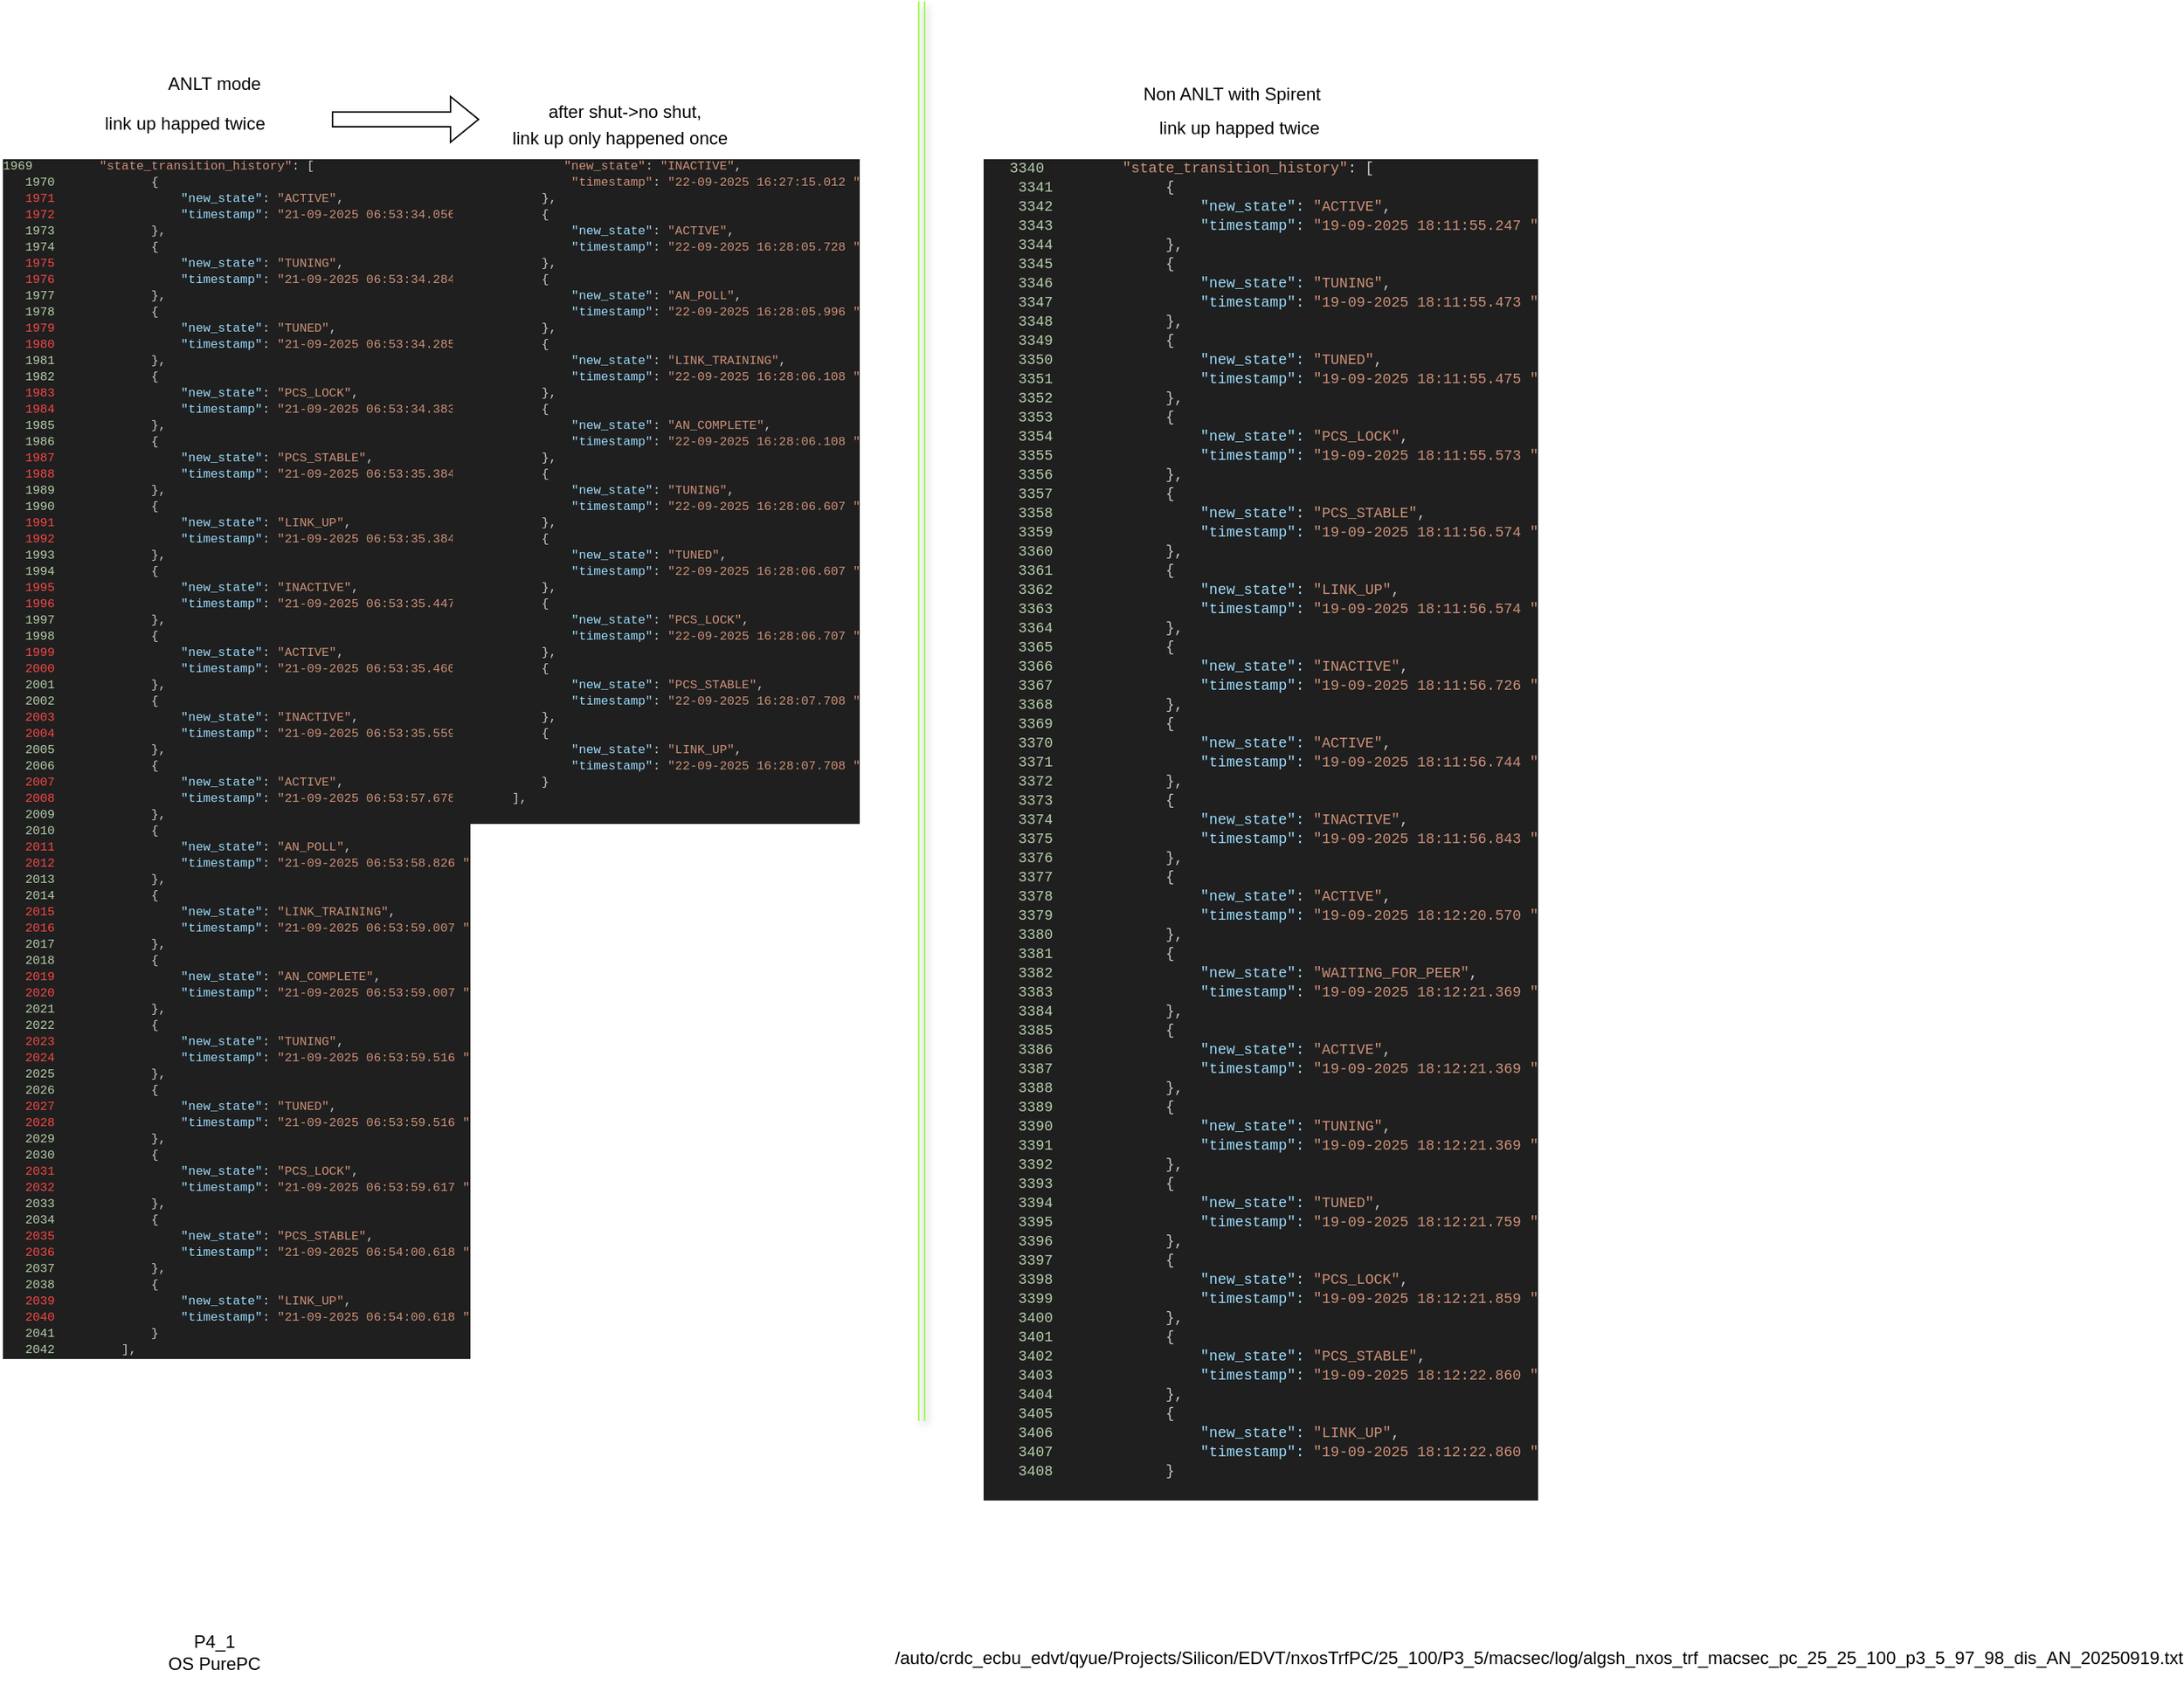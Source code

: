 <mxfile version="28.2.4">
  <diagram name="Page-1" id="SmlUBMyBDF8FT3aRErR4">
    <mxGraphModel dx="1271" dy="595" grid="1" gridSize="10" guides="1" tooltips="1" connect="1" arrows="1" fold="1" page="1" pageScale="1" pageWidth="850" pageHeight="1100" math="0" shadow="0">
      <root>
        <mxCell id="0" />
        <mxCell id="1" parent="0" />
        <mxCell id="3XPpPY8xGiahGSAWAG1P-2" value="&lt;div style=&quot;color: #cccccc;background-color: #1f1f1f;font-family: Consolas, &#39;Courier New&#39;, monospace;font-weight: normal;font-size: 8.4px;line-height: 11px;white-space: pre;&quot;&gt;&lt;div&gt;&lt;span style=&quot;color: #b5cea8;&quot;&gt;1969&lt;/span&gt;&lt;span style=&quot;color: #cccccc;&quot;&gt; &amp;nbsp; &amp;nbsp; &amp;nbsp; &amp;nbsp; &lt;/span&gt;&lt;span style=&quot;color: #ce9178;&quot;&gt;&quot;state_transition_history&quot;&lt;/span&gt;&lt;span style=&quot;color: #cccccc;&quot;&gt;: [&lt;/span&gt;&lt;/div&gt;&lt;div&gt;&lt;span style=&quot;color: #cccccc;&quot;&gt;&amp;nbsp; &amp;nbsp;&lt;/span&gt;&lt;span style=&quot;color: #b5cea8;&quot;&gt;1970&lt;/span&gt;&lt;span style=&quot;color: #cccccc;&quot;&gt; &amp;nbsp; &amp;nbsp; &amp;nbsp; &amp;nbsp; &amp;nbsp; &amp;nbsp; {&lt;/span&gt;&lt;/div&gt;&lt;div&gt;&lt;span style=&quot;color: #cccccc;&quot;&gt;&amp;nbsp; &amp;nbsp;&lt;/span&gt;&lt;span style=&quot;color: #f44747;&quot;&gt;1971&lt;/span&gt;&lt;span style=&quot;color: #cccccc;&quot;&gt; &amp;nbsp; &amp;nbsp; &amp;nbsp; &amp;nbsp; &amp;nbsp; &amp;nbsp; &amp;nbsp; &amp;nbsp; &lt;/span&gt;&lt;span style=&quot;color: #9cdcfe;&quot;&gt;&quot;new_state&quot;&lt;/span&gt;&lt;span style=&quot;color: #cccccc;&quot;&gt;: &lt;/span&gt;&lt;span style=&quot;color: #ce9178;&quot;&gt;&quot;ACTIVE&quot;&lt;/span&gt;&lt;span style=&quot;color: #cccccc;&quot;&gt;,&lt;/span&gt;&lt;/div&gt;&lt;div&gt;&lt;span style=&quot;color: #cccccc;&quot;&gt;&amp;nbsp; &amp;nbsp;&lt;/span&gt;&lt;span style=&quot;color: #f44747;&quot;&gt;1972&lt;/span&gt;&lt;span style=&quot;color: #cccccc;&quot;&gt; &amp;nbsp; &amp;nbsp; &amp;nbsp; &amp;nbsp; &amp;nbsp; &amp;nbsp; &amp;nbsp; &amp;nbsp; &lt;/span&gt;&lt;span style=&quot;color: #9cdcfe;&quot;&gt;&quot;timestamp&quot;&lt;/span&gt;&lt;span style=&quot;color: #cccccc;&quot;&gt;: &lt;/span&gt;&lt;span style=&quot;color: #ce9178;&quot;&gt;&quot;21-09-2025 06:53:34.056 &quot;&lt;/span&gt;&lt;/div&gt;&lt;div&gt;&lt;span style=&quot;color: #cccccc;&quot;&gt;&amp;nbsp; &amp;nbsp;&lt;/span&gt;&lt;span style=&quot;color: #b5cea8;&quot;&gt;1973&lt;/span&gt;&lt;span style=&quot;color: #cccccc;&quot;&gt; &amp;nbsp; &amp;nbsp; &amp;nbsp; &amp;nbsp; &amp;nbsp; &amp;nbsp; },&lt;/span&gt;&lt;/div&gt;&lt;div&gt;&lt;span style=&quot;color: #cccccc;&quot;&gt;&amp;nbsp; &amp;nbsp;&lt;/span&gt;&lt;span style=&quot;color: #b5cea8;&quot;&gt;1974&lt;/span&gt;&lt;span style=&quot;color: #cccccc;&quot;&gt; &amp;nbsp; &amp;nbsp; &amp;nbsp; &amp;nbsp; &amp;nbsp; &amp;nbsp; {&lt;/span&gt;&lt;/div&gt;&lt;div&gt;&lt;span style=&quot;color: #cccccc;&quot;&gt;&amp;nbsp; &amp;nbsp;&lt;/span&gt;&lt;span style=&quot;color: #f44747;&quot;&gt;1975&lt;/span&gt;&lt;span style=&quot;color: #cccccc;&quot;&gt; &amp;nbsp; &amp;nbsp; &amp;nbsp; &amp;nbsp; &amp;nbsp; &amp;nbsp; &amp;nbsp; &amp;nbsp; &lt;/span&gt;&lt;span style=&quot;color: #9cdcfe;&quot;&gt;&quot;new_state&quot;&lt;/span&gt;&lt;span style=&quot;color: #cccccc;&quot;&gt;: &lt;/span&gt;&lt;span style=&quot;color: #ce9178;&quot;&gt;&quot;TUNING&quot;&lt;/span&gt;&lt;span style=&quot;color: #cccccc;&quot;&gt;,&lt;/span&gt;&lt;/div&gt;&lt;div&gt;&lt;span style=&quot;color: #cccccc;&quot;&gt;&amp;nbsp; &amp;nbsp;&lt;/span&gt;&lt;span style=&quot;color: #f44747;&quot;&gt;1976&lt;/span&gt;&lt;span style=&quot;color: #cccccc;&quot;&gt; &amp;nbsp; &amp;nbsp; &amp;nbsp; &amp;nbsp; &amp;nbsp; &amp;nbsp; &amp;nbsp; &amp;nbsp; &lt;/span&gt;&lt;span style=&quot;color: #9cdcfe;&quot;&gt;&quot;timestamp&quot;&lt;/span&gt;&lt;span style=&quot;color: #cccccc;&quot;&gt;: &lt;/span&gt;&lt;span style=&quot;color: #ce9178;&quot;&gt;&quot;21-09-2025 06:53:34.284 &quot;&lt;/span&gt;&lt;/div&gt;&lt;div&gt;&lt;span style=&quot;color: #cccccc;&quot;&gt;&amp;nbsp; &amp;nbsp;&lt;/span&gt;&lt;span style=&quot;color: #b5cea8;&quot;&gt;1977&lt;/span&gt;&lt;span style=&quot;color: #cccccc;&quot;&gt; &amp;nbsp; &amp;nbsp; &amp;nbsp; &amp;nbsp; &amp;nbsp; &amp;nbsp; },&lt;/span&gt;&lt;/div&gt;&lt;div&gt;&lt;span style=&quot;color: #cccccc;&quot;&gt;&amp;nbsp; &amp;nbsp;&lt;/span&gt;&lt;span style=&quot;color: #b5cea8;&quot;&gt;1978&lt;/span&gt;&lt;span style=&quot;color: #cccccc;&quot;&gt; &amp;nbsp; &amp;nbsp; &amp;nbsp; &amp;nbsp; &amp;nbsp; &amp;nbsp; {&lt;/span&gt;&lt;/div&gt;&lt;div&gt;&lt;span style=&quot;color: #cccccc;&quot;&gt;&amp;nbsp; &amp;nbsp;&lt;/span&gt;&lt;span style=&quot;color: #f44747;&quot;&gt;1979&lt;/span&gt;&lt;span style=&quot;color: #cccccc;&quot;&gt; &amp;nbsp; &amp;nbsp; &amp;nbsp; &amp;nbsp; &amp;nbsp; &amp;nbsp; &amp;nbsp; &amp;nbsp; &lt;/span&gt;&lt;span style=&quot;color: #9cdcfe;&quot;&gt;&quot;new_state&quot;&lt;/span&gt;&lt;span style=&quot;color: #cccccc;&quot;&gt;: &lt;/span&gt;&lt;span style=&quot;color: #ce9178;&quot;&gt;&quot;TUNED&quot;&lt;/span&gt;&lt;span style=&quot;color: #cccccc;&quot;&gt;,&lt;/span&gt;&lt;/div&gt;&lt;div&gt;&lt;span style=&quot;color: #cccccc;&quot;&gt;&amp;nbsp; &amp;nbsp;&lt;/span&gt;&lt;span style=&quot;color: #f44747;&quot;&gt;1980&lt;/span&gt;&lt;span style=&quot;color: #cccccc;&quot;&gt; &amp;nbsp; &amp;nbsp; &amp;nbsp; &amp;nbsp; &amp;nbsp; &amp;nbsp; &amp;nbsp; &amp;nbsp; &lt;/span&gt;&lt;span style=&quot;color: #9cdcfe;&quot;&gt;&quot;timestamp&quot;&lt;/span&gt;&lt;span style=&quot;color: #cccccc;&quot;&gt;: &lt;/span&gt;&lt;span style=&quot;color: #ce9178;&quot;&gt;&quot;21-09-2025 06:53:34.285 &quot;&lt;/span&gt;&lt;/div&gt;&lt;div&gt;&lt;span style=&quot;color: #cccccc;&quot;&gt;&amp;nbsp; &amp;nbsp;&lt;/span&gt;&lt;span style=&quot;color: #b5cea8;&quot;&gt;1981&lt;/span&gt;&lt;span style=&quot;color: #cccccc;&quot;&gt; &amp;nbsp; &amp;nbsp; &amp;nbsp; &amp;nbsp; &amp;nbsp; &amp;nbsp; },&lt;/span&gt;&lt;/div&gt;&lt;div&gt;&lt;span style=&quot;color: #cccccc;&quot;&gt;&amp;nbsp; &amp;nbsp;&lt;/span&gt;&lt;span style=&quot;color: #b5cea8;&quot;&gt;1982&lt;/span&gt;&lt;span style=&quot;color: #cccccc;&quot;&gt; &amp;nbsp; &amp;nbsp; &amp;nbsp; &amp;nbsp; &amp;nbsp; &amp;nbsp; {&lt;/span&gt;&lt;/div&gt;&lt;div&gt;&lt;span style=&quot;color: #cccccc;&quot;&gt;&amp;nbsp; &amp;nbsp;&lt;/span&gt;&lt;span style=&quot;color: #f44747;&quot;&gt;1983&lt;/span&gt;&lt;span style=&quot;color: #cccccc;&quot;&gt; &amp;nbsp; &amp;nbsp; &amp;nbsp; &amp;nbsp; &amp;nbsp; &amp;nbsp; &amp;nbsp; &amp;nbsp; &lt;/span&gt;&lt;span style=&quot;color: #9cdcfe;&quot;&gt;&quot;new_state&quot;&lt;/span&gt;&lt;span style=&quot;color: #cccccc;&quot;&gt;: &lt;/span&gt;&lt;span style=&quot;color: #ce9178;&quot;&gt;&quot;PCS_LOCK&quot;&lt;/span&gt;&lt;span style=&quot;color: #cccccc;&quot;&gt;,&lt;/span&gt;&lt;/div&gt;&lt;div&gt;&lt;span style=&quot;color: #cccccc;&quot;&gt;&amp;nbsp; &amp;nbsp;&lt;/span&gt;&lt;span style=&quot;color: #f44747;&quot;&gt;1984&lt;/span&gt;&lt;span style=&quot;color: #cccccc;&quot;&gt; &amp;nbsp; &amp;nbsp; &amp;nbsp; &amp;nbsp; &amp;nbsp; &amp;nbsp; &amp;nbsp; &amp;nbsp; &lt;/span&gt;&lt;span style=&quot;color: #9cdcfe;&quot;&gt;&quot;timestamp&quot;&lt;/span&gt;&lt;span style=&quot;color: #cccccc;&quot;&gt;: &lt;/span&gt;&lt;span style=&quot;color: #ce9178;&quot;&gt;&quot;21-09-2025 06:53:34.383 &quot;&lt;/span&gt;&lt;/div&gt;&lt;div&gt;&lt;span style=&quot;color: #cccccc;&quot;&gt;&amp;nbsp; &amp;nbsp;&lt;/span&gt;&lt;span style=&quot;color: #b5cea8;&quot;&gt;1985&lt;/span&gt;&lt;span style=&quot;color: #cccccc;&quot;&gt; &amp;nbsp; &amp;nbsp; &amp;nbsp; &amp;nbsp; &amp;nbsp; &amp;nbsp; },&lt;/span&gt;&lt;/div&gt;&lt;div&gt;&lt;span style=&quot;color: #cccccc;&quot;&gt;&amp;nbsp; &amp;nbsp;&lt;/span&gt;&lt;span style=&quot;color: #b5cea8;&quot;&gt;1986&lt;/span&gt;&lt;span style=&quot;color: #cccccc;&quot;&gt; &amp;nbsp; &amp;nbsp; &amp;nbsp; &amp;nbsp; &amp;nbsp; &amp;nbsp; {&lt;/span&gt;&lt;/div&gt;&lt;div&gt;&lt;span style=&quot;color: #cccccc;&quot;&gt;&amp;nbsp; &amp;nbsp;&lt;/span&gt;&lt;span style=&quot;color: #f44747;&quot;&gt;1987&lt;/span&gt;&lt;span style=&quot;color: #cccccc;&quot;&gt; &amp;nbsp; &amp;nbsp; &amp;nbsp; &amp;nbsp; &amp;nbsp; &amp;nbsp; &amp;nbsp; &amp;nbsp; &lt;/span&gt;&lt;span style=&quot;color: #9cdcfe;&quot;&gt;&quot;new_state&quot;&lt;/span&gt;&lt;span style=&quot;color: #cccccc;&quot;&gt;: &lt;/span&gt;&lt;span style=&quot;color: #ce9178;&quot;&gt;&quot;PCS_STABLE&quot;&lt;/span&gt;&lt;span style=&quot;color: #cccccc;&quot;&gt;,&lt;/span&gt;&lt;/div&gt;&lt;div&gt;&lt;span style=&quot;color: #cccccc;&quot;&gt;&amp;nbsp; &amp;nbsp;&lt;/span&gt;&lt;span style=&quot;color: #f44747;&quot;&gt;1988&lt;/span&gt;&lt;span style=&quot;color: #cccccc;&quot;&gt; &amp;nbsp; &amp;nbsp; &amp;nbsp; &amp;nbsp; &amp;nbsp; &amp;nbsp; &amp;nbsp; &amp;nbsp; &lt;/span&gt;&lt;span style=&quot;color: #9cdcfe;&quot;&gt;&quot;timestamp&quot;&lt;/span&gt;&lt;span style=&quot;color: #cccccc;&quot;&gt;: &lt;/span&gt;&lt;span style=&quot;color: #ce9178;&quot;&gt;&quot;21-09-2025 06:53:35.384 &quot;&lt;/span&gt;&lt;/div&gt;&lt;div&gt;&lt;span style=&quot;color: #cccccc;&quot;&gt;&amp;nbsp; &amp;nbsp;&lt;/span&gt;&lt;span style=&quot;color: #b5cea8;&quot;&gt;1989&lt;/span&gt;&lt;span style=&quot;color: #cccccc;&quot;&gt; &amp;nbsp; &amp;nbsp; &amp;nbsp; &amp;nbsp; &amp;nbsp; &amp;nbsp; },&lt;/span&gt;&lt;/div&gt;&lt;div&gt;&lt;span style=&quot;color: #cccccc;&quot;&gt;&amp;nbsp; &amp;nbsp;&lt;/span&gt;&lt;span style=&quot;color: #b5cea8;&quot;&gt;1990&lt;/span&gt;&lt;span style=&quot;color: #cccccc;&quot;&gt; &amp;nbsp; &amp;nbsp; &amp;nbsp; &amp;nbsp; &amp;nbsp; &amp;nbsp; {&lt;/span&gt;&lt;/div&gt;&lt;div&gt;&lt;span style=&quot;color: #cccccc;&quot;&gt;&amp;nbsp; &amp;nbsp;&lt;/span&gt;&lt;span style=&quot;color: #f44747;&quot;&gt;1991&lt;/span&gt;&lt;span style=&quot;color: #cccccc;&quot;&gt; &amp;nbsp; &amp;nbsp; &amp;nbsp; &amp;nbsp; &amp;nbsp; &amp;nbsp; &amp;nbsp; &amp;nbsp; &lt;/span&gt;&lt;span style=&quot;color: #9cdcfe;&quot;&gt;&quot;new_state&quot;&lt;/span&gt;&lt;span style=&quot;color: #cccccc;&quot;&gt;: &lt;/span&gt;&lt;span style=&quot;color: #ce9178;&quot;&gt;&quot;LINK_UP&quot;&lt;/span&gt;&lt;span style=&quot;color: #cccccc;&quot;&gt;,&lt;/span&gt;&lt;/div&gt;&lt;div&gt;&lt;span style=&quot;color: #cccccc;&quot;&gt;&amp;nbsp; &amp;nbsp;&lt;/span&gt;&lt;span style=&quot;color: #f44747;&quot;&gt;1992&lt;/span&gt;&lt;span style=&quot;color: #cccccc;&quot;&gt; &amp;nbsp; &amp;nbsp; &amp;nbsp; &amp;nbsp; &amp;nbsp; &amp;nbsp; &amp;nbsp; &amp;nbsp; &lt;/span&gt;&lt;span style=&quot;color: #9cdcfe;&quot;&gt;&quot;timestamp&quot;&lt;/span&gt;&lt;span style=&quot;color: #cccccc;&quot;&gt;: &lt;/span&gt;&lt;span style=&quot;color: #ce9178;&quot;&gt;&quot;21-09-2025 06:53:35.384 &quot;&lt;/span&gt;&lt;/div&gt;&lt;div&gt;&lt;span style=&quot;color: #cccccc;&quot;&gt;&amp;nbsp; &amp;nbsp;&lt;/span&gt;&lt;span style=&quot;color: #b5cea8;&quot;&gt;1993&lt;/span&gt;&lt;span style=&quot;color: #cccccc;&quot;&gt; &amp;nbsp; &amp;nbsp; &amp;nbsp; &amp;nbsp; &amp;nbsp; &amp;nbsp; },&lt;/span&gt;&lt;/div&gt;&lt;div&gt;&lt;span style=&quot;color: #cccccc;&quot;&gt;&amp;nbsp; &amp;nbsp;&lt;/span&gt;&lt;span style=&quot;color: #b5cea8;&quot;&gt;1994&lt;/span&gt;&lt;span style=&quot;color: #cccccc;&quot;&gt; &amp;nbsp; &amp;nbsp; &amp;nbsp; &amp;nbsp; &amp;nbsp; &amp;nbsp; {&lt;/span&gt;&lt;/div&gt;&lt;div&gt;&lt;span style=&quot;color: #cccccc;&quot;&gt;&amp;nbsp; &amp;nbsp;&lt;/span&gt;&lt;span style=&quot;color: #f44747;&quot;&gt;1995&lt;/span&gt;&lt;span style=&quot;color: #cccccc;&quot;&gt; &amp;nbsp; &amp;nbsp; &amp;nbsp; &amp;nbsp; &amp;nbsp; &amp;nbsp; &amp;nbsp; &amp;nbsp; &lt;/span&gt;&lt;span style=&quot;color: #9cdcfe;&quot;&gt;&quot;new_state&quot;&lt;/span&gt;&lt;span style=&quot;color: #cccccc;&quot;&gt;: &lt;/span&gt;&lt;span style=&quot;color: #ce9178;&quot;&gt;&quot;INACTIVE&quot;&lt;/span&gt;&lt;span style=&quot;color: #cccccc;&quot;&gt;,&lt;/span&gt;&lt;/div&gt;&lt;div&gt;&lt;span style=&quot;color: #cccccc;&quot;&gt;&amp;nbsp; &amp;nbsp;&lt;/span&gt;&lt;span style=&quot;color: #f44747;&quot;&gt;1996&lt;/span&gt;&lt;span style=&quot;color: #cccccc;&quot;&gt; &amp;nbsp; &amp;nbsp; &amp;nbsp; &amp;nbsp; &amp;nbsp; &amp;nbsp; &amp;nbsp; &amp;nbsp; &lt;/span&gt;&lt;span style=&quot;color: #9cdcfe;&quot;&gt;&quot;timestamp&quot;&lt;/span&gt;&lt;span style=&quot;color: #cccccc;&quot;&gt;: &lt;/span&gt;&lt;span style=&quot;color: #ce9178;&quot;&gt;&quot;21-09-2025 06:53:35.447 &quot;&lt;/span&gt;&lt;/div&gt;&lt;div&gt;&lt;span style=&quot;color: #cccccc;&quot;&gt;&amp;nbsp; &amp;nbsp;&lt;/span&gt;&lt;span style=&quot;color: #b5cea8;&quot;&gt;1997&lt;/span&gt;&lt;span style=&quot;color: #cccccc;&quot;&gt; &amp;nbsp; &amp;nbsp; &amp;nbsp; &amp;nbsp; &amp;nbsp; &amp;nbsp; },&lt;/span&gt;&lt;/div&gt;&lt;div&gt;&lt;span style=&quot;color: #cccccc;&quot;&gt;&amp;nbsp; &amp;nbsp;&lt;/span&gt;&lt;span style=&quot;color: #b5cea8;&quot;&gt;1998&lt;/span&gt;&lt;span style=&quot;color: #cccccc;&quot;&gt; &amp;nbsp; &amp;nbsp; &amp;nbsp; &amp;nbsp; &amp;nbsp; &amp;nbsp; {&lt;/span&gt;&lt;/div&gt;&lt;div&gt;&lt;span style=&quot;color: #cccccc;&quot;&gt;&amp;nbsp; &amp;nbsp;&lt;/span&gt;&lt;span style=&quot;color: #f44747;&quot;&gt;1999&lt;/span&gt;&lt;span style=&quot;color: #cccccc;&quot;&gt; &amp;nbsp; &amp;nbsp; &amp;nbsp; &amp;nbsp; &amp;nbsp; &amp;nbsp; &amp;nbsp; &amp;nbsp; &lt;/span&gt;&lt;span style=&quot;color: #9cdcfe;&quot;&gt;&quot;new_state&quot;&lt;/span&gt;&lt;span style=&quot;color: #cccccc;&quot;&gt;: &lt;/span&gt;&lt;span style=&quot;color: #ce9178;&quot;&gt;&quot;ACTIVE&quot;&lt;/span&gt;&lt;span style=&quot;color: #cccccc;&quot;&gt;,&lt;/span&gt;&lt;/div&gt;&lt;div&gt;&lt;span style=&quot;color: #cccccc;&quot;&gt;&amp;nbsp; &amp;nbsp;&lt;/span&gt;&lt;span style=&quot;color: #f44747;&quot;&gt;2000&lt;/span&gt;&lt;span style=&quot;color: #cccccc;&quot;&gt; &amp;nbsp; &amp;nbsp; &amp;nbsp; &amp;nbsp; &amp;nbsp; &amp;nbsp; &amp;nbsp; &amp;nbsp; &lt;/span&gt;&lt;span style=&quot;color: #9cdcfe;&quot;&gt;&quot;timestamp&quot;&lt;/span&gt;&lt;span style=&quot;color: #cccccc;&quot;&gt;: &lt;/span&gt;&lt;span style=&quot;color: #ce9178;&quot;&gt;&quot;21-09-2025 06:53:35.460 &quot;&lt;/span&gt;&lt;/div&gt;&lt;div&gt;&lt;span style=&quot;color: #cccccc;&quot;&gt;&amp;nbsp; &amp;nbsp;&lt;/span&gt;&lt;span style=&quot;color: #b5cea8;&quot;&gt;2001&lt;/span&gt;&lt;span style=&quot;color: #cccccc;&quot;&gt; &amp;nbsp; &amp;nbsp; &amp;nbsp; &amp;nbsp; &amp;nbsp; &amp;nbsp; },&lt;/span&gt;&lt;/div&gt;&lt;div&gt;&lt;span style=&quot;color: #cccccc;&quot;&gt;&amp;nbsp; &amp;nbsp;&lt;/span&gt;&lt;span style=&quot;color: #b5cea8;&quot;&gt;2002&lt;/span&gt;&lt;span style=&quot;color: #cccccc;&quot;&gt; &amp;nbsp; &amp;nbsp; &amp;nbsp; &amp;nbsp; &amp;nbsp; &amp;nbsp; {&lt;/span&gt;&lt;/div&gt;&lt;div&gt;&lt;span style=&quot;color: #cccccc;&quot;&gt;&amp;nbsp; &amp;nbsp;&lt;/span&gt;&lt;span style=&quot;color: #f44747;&quot;&gt;2003&lt;/span&gt;&lt;span style=&quot;color: #cccccc;&quot;&gt; &amp;nbsp; &amp;nbsp; &amp;nbsp; &amp;nbsp; &amp;nbsp; &amp;nbsp; &amp;nbsp; &amp;nbsp; &lt;/span&gt;&lt;span style=&quot;color: #9cdcfe;&quot;&gt;&quot;new_state&quot;&lt;/span&gt;&lt;span style=&quot;color: #cccccc;&quot;&gt;: &lt;/span&gt;&lt;span style=&quot;color: #ce9178;&quot;&gt;&quot;INACTIVE&quot;&lt;/span&gt;&lt;span style=&quot;color: #cccccc;&quot;&gt;,&lt;/span&gt;&lt;/div&gt;&lt;div&gt;&lt;span style=&quot;color: #cccccc;&quot;&gt;&amp;nbsp; &amp;nbsp;&lt;/span&gt;&lt;span style=&quot;color: #f44747;&quot;&gt;2004&lt;/span&gt;&lt;span style=&quot;color: #cccccc;&quot;&gt; &amp;nbsp; &amp;nbsp; &amp;nbsp; &amp;nbsp; &amp;nbsp; &amp;nbsp; &amp;nbsp; &amp;nbsp; &lt;/span&gt;&lt;span style=&quot;color: #9cdcfe;&quot;&gt;&quot;timestamp&quot;&lt;/span&gt;&lt;span style=&quot;color: #cccccc;&quot;&gt;: &lt;/span&gt;&lt;span style=&quot;color: #ce9178;&quot;&gt;&quot;21-09-2025 06:53:35.559 &quot;&lt;/span&gt;&lt;/div&gt;&lt;div&gt;&lt;span style=&quot;color: #cccccc;&quot;&gt;&amp;nbsp; &amp;nbsp;&lt;/span&gt;&lt;span style=&quot;color: #b5cea8;&quot;&gt;2005&lt;/span&gt;&lt;span style=&quot;color: #cccccc;&quot;&gt; &amp;nbsp; &amp;nbsp; &amp;nbsp; &amp;nbsp; &amp;nbsp; &amp;nbsp; },&lt;/span&gt;&lt;/div&gt;&lt;div&gt;&lt;span style=&quot;color: #cccccc;&quot;&gt;&amp;nbsp; &amp;nbsp;&lt;/span&gt;&lt;span style=&quot;color: #b5cea8;&quot;&gt;2006&lt;/span&gt;&lt;span style=&quot;color: #cccccc;&quot;&gt; &amp;nbsp; &amp;nbsp; &amp;nbsp; &amp;nbsp; &amp;nbsp; &amp;nbsp; {&lt;/span&gt;&lt;/div&gt;&lt;div&gt;&lt;span style=&quot;color: #cccccc;&quot;&gt;&amp;nbsp; &amp;nbsp;&lt;/span&gt;&lt;span style=&quot;color: #f44747;&quot;&gt;2007&lt;/span&gt;&lt;span style=&quot;color: #cccccc;&quot;&gt; &amp;nbsp; &amp;nbsp; &amp;nbsp; &amp;nbsp; &amp;nbsp; &amp;nbsp; &amp;nbsp; &amp;nbsp; &lt;/span&gt;&lt;span style=&quot;color: #9cdcfe;&quot;&gt;&quot;new_state&quot;&lt;/span&gt;&lt;span style=&quot;color: #cccccc;&quot;&gt;: &lt;/span&gt;&lt;span style=&quot;color: #ce9178;&quot;&gt;&quot;ACTIVE&quot;&lt;/span&gt;&lt;span style=&quot;color: #cccccc;&quot;&gt;,&lt;/span&gt;&lt;/div&gt;&lt;div&gt;&lt;span style=&quot;color: #cccccc;&quot;&gt;&amp;nbsp; &amp;nbsp;&lt;/span&gt;&lt;span style=&quot;color: #f44747;&quot;&gt;2008&lt;/span&gt;&lt;span style=&quot;color: #cccccc;&quot;&gt; &amp;nbsp; &amp;nbsp; &amp;nbsp; &amp;nbsp; &amp;nbsp; &amp;nbsp; &amp;nbsp; &amp;nbsp; &lt;/span&gt;&lt;span style=&quot;color: #9cdcfe;&quot;&gt;&quot;timestamp&quot;&lt;/span&gt;&lt;span style=&quot;color: #cccccc;&quot;&gt;: &lt;/span&gt;&lt;span style=&quot;color: #ce9178;&quot;&gt;&quot;21-09-2025 06:53:57.678 &quot;&lt;/span&gt;&lt;/div&gt;&lt;div&gt;&lt;span style=&quot;color: #cccccc;&quot;&gt;&amp;nbsp; &amp;nbsp;&lt;/span&gt;&lt;span style=&quot;color: #b5cea8;&quot;&gt;2009&lt;/span&gt;&lt;span style=&quot;color: #cccccc;&quot;&gt; &amp;nbsp; &amp;nbsp; &amp;nbsp; &amp;nbsp; &amp;nbsp; &amp;nbsp; },&lt;/span&gt;&lt;/div&gt;&lt;div&gt;&lt;span style=&quot;color: #cccccc;&quot;&gt;&amp;nbsp; &amp;nbsp;&lt;/span&gt;&lt;span style=&quot;color: #b5cea8;&quot;&gt;2010&lt;/span&gt;&lt;span style=&quot;color: #cccccc;&quot;&gt; &amp;nbsp; &amp;nbsp; &amp;nbsp; &amp;nbsp; &amp;nbsp; &amp;nbsp; {&lt;/span&gt;&lt;/div&gt;&lt;div&gt;&lt;span style=&quot;color: #cccccc;&quot;&gt;&amp;nbsp; &amp;nbsp;&lt;/span&gt;&lt;span style=&quot;color: #f44747;&quot;&gt;2011&lt;/span&gt;&lt;span style=&quot;color: #cccccc;&quot;&gt; &amp;nbsp; &amp;nbsp; &amp;nbsp; &amp;nbsp; &amp;nbsp; &amp;nbsp; &amp;nbsp; &amp;nbsp; &lt;/span&gt;&lt;span style=&quot;color: #9cdcfe;&quot;&gt;&quot;new_state&quot;&lt;/span&gt;&lt;span style=&quot;color: #cccccc;&quot;&gt;: &lt;/span&gt;&lt;span style=&quot;color: #ce9178;&quot;&gt;&quot;AN_POLL&quot;&lt;/span&gt;&lt;span style=&quot;color: #cccccc;&quot;&gt;,&lt;/span&gt;&lt;/div&gt;&lt;div&gt;&lt;span style=&quot;color: #cccccc;&quot;&gt;&amp;nbsp; &amp;nbsp;&lt;/span&gt;&lt;span style=&quot;color: #f44747;&quot;&gt;2012&lt;/span&gt;&lt;span style=&quot;color: #cccccc;&quot;&gt; &amp;nbsp; &amp;nbsp; &amp;nbsp; &amp;nbsp; &amp;nbsp; &amp;nbsp; &amp;nbsp; &amp;nbsp; &lt;/span&gt;&lt;span style=&quot;color: #9cdcfe;&quot;&gt;&quot;timestamp&quot;&lt;/span&gt;&lt;span style=&quot;color: #cccccc;&quot;&gt;: &lt;/span&gt;&lt;span style=&quot;color: #ce9178;&quot;&gt;&quot;21-09-2025 06:53:58.826 &quot;&lt;/span&gt;&lt;/div&gt;&lt;div&gt;&lt;span style=&quot;color: #cccccc;&quot;&gt;&amp;nbsp; &amp;nbsp;&lt;/span&gt;&lt;span style=&quot;color: #b5cea8;&quot;&gt;2013&lt;/span&gt;&lt;span style=&quot;color: #cccccc;&quot;&gt; &amp;nbsp; &amp;nbsp; &amp;nbsp; &amp;nbsp; &amp;nbsp; &amp;nbsp; },&lt;/span&gt;&lt;/div&gt;&lt;div&gt;&lt;span style=&quot;color: #cccccc;&quot;&gt;&amp;nbsp; &amp;nbsp;&lt;/span&gt;&lt;span style=&quot;color: #b5cea8;&quot;&gt;2014&lt;/span&gt;&lt;span style=&quot;color: #cccccc;&quot;&gt; &amp;nbsp; &amp;nbsp; &amp;nbsp; &amp;nbsp; &amp;nbsp; &amp;nbsp; {&lt;/span&gt;&lt;/div&gt;&lt;div&gt;&lt;span style=&quot;color: #cccccc;&quot;&gt;&amp;nbsp; &amp;nbsp;&lt;/span&gt;&lt;span style=&quot;color: #f44747;&quot;&gt;2015&lt;/span&gt;&lt;span style=&quot;color: #cccccc;&quot;&gt; &amp;nbsp; &amp;nbsp; &amp;nbsp; &amp;nbsp; &amp;nbsp; &amp;nbsp; &amp;nbsp; &amp;nbsp; &lt;/span&gt;&lt;span style=&quot;color: #9cdcfe;&quot;&gt;&quot;new_state&quot;&lt;/span&gt;&lt;span style=&quot;color: #cccccc;&quot;&gt;: &lt;/span&gt;&lt;span style=&quot;color: #ce9178;&quot;&gt;&quot;LINK_TRAINING&quot;&lt;/span&gt;&lt;span style=&quot;color: #cccccc;&quot;&gt;,&lt;/span&gt;&lt;/div&gt;&lt;div&gt;&lt;span style=&quot;color: #cccccc;&quot;&gt;&amp;nbsp; &amp;nbsp;&lt;/span&gt;&lt;span style=&quot;color: #f44747;&quot;&gt;2016&lt;/span&gt;&lt;span style=&quot;color: #cccccc;&quot;&gt; &amp;nbsp; &amp;nbsp; &amp;nbsp; &amp;nbsp; &amp;nbsp; &amp;nbsp; &amp;nbsp; &amp;nbsp; &lt;/span&gt;&lt;span style=&quot;color: #9cdcfe;&quot;&gt;&quot;timestamp&quot;&lt;/span&gt;&lt;span style=&quot;color: #cccccc;&quot;&gt;: &lt;/span&gt;&lt;span style=&quot;color: #ce9178;&quot;&gt;&quot;21-09-2025 06:53:59.007 &quot;&lt;/span&gt;&lt;/div&gt;&lt;div&gt;&lt;span style=&quot;color: #cccccc;&quot;&gt;&amp;nbsp; &amp;nbsp;&lt;/span&gt;&lt;span style=&quot;color: #b5cea8;&quot;&gt;2017&lt;/span&gt;&lt;span style=&quot;color: #cccccc;&quot;&gt; &amp;nbsp; &amp;nbsp; &amp;nbsp; &amp;nbsp; &amp;nbsp; &amp;nbsp; },&lt;/span&gt;&lt;/div&gt;&lt;div&gt;&lt;span style=&quot;color: #cccccc;&quot;&gt;&amp;nbsp; &amp;nbsp;&lt;/span&gt;&lt;span style=&quot;color: #b5cea8;&quot;&gt;2018&lt;/span&gt;&lt;span style=&quot;color: #cccccc;&quot;&gt; &amp;nbsp; &amp;nbsp; &amp;nbsp; &amp;nbsp; &amp;nbsp; &amp;nbsp; {&lt;/span&gt;&lt;/div&gt;&lt;div&gt;&lt;span style=&quot;color: #cccccc;&quot;&gt;&amp;nbsp; &amp;nbsp;&lt;/span&gt;&lt;span style=&quot;color: #f44747;&quot;&gt;2019&lt;/span&gt;&lt;span style=&quot;color: #cccccc;&quot;&gt; &amp;nbsp; &amp;nbsp; &amp;nbsp; &amp;nbsp; &amp;nbsp; &amp;nbsp; &amp;nbsp; &amp;nbsp; &lt;/span&gt;&lt;span style=&quot;color: #9cdcfe;&quot;&gt;&quot;new_state&quot;&lt;/span&gt;&lt;span style=&quot;color: #cccccc;&quot;&gt;: &lt;/span&gt;&lt;span style=&quot;color: #ce9178;&quot;&gt;&quot;AN_COMPLETE&quot;&lt;/span&gt;&lt;span style=&quot;color: #cccccc;&quot;&gt;,&lt;/span&gt;&lt;/div&gt;&lt;div&gt;&lt;span style=&quot;color: #cccccc;&quot;&gt;&amp;nbsp; &amp;nbsp;&lt;/span&gt;&lt;span style=&quot;color: #f44747;&quot;&gt;2020&lt;/span&gt;&lt;span style=&quot;color: #cccccc;&quot;&gt; &amp;nbsp; &amp;nbsp; &amp;nbsp; &amp;nbsp; &amp;nbsp; &amp;nbsp; &amp;nbsp; &amp;nbsp; &lt;/span&gt;&lt;span style=&quot;color: #9cdcfe;&quot;&gt;&quot;timestamp&quot;&lt;/span&gt;&lt;span style=&quot;color: #cccccc;&quot;&gt;: &lt;/span&gt;&lt;span style=&quot;color: #ce9178;&quot;&gt;&quot;21-09-2025 06:53:59.007 &quot;&lt;/span&gt;&lt;/div&gt;&lt;div&gt;&lt;span style=&quot;color: #cccccc;&quot;&gt;&amp;nbsp; &amp;nbsp;&lt;/span&gt;&lt;span style=&quot;color: #b5cea8;&quot;&gt;2021&lt;/span&gt;&lt;span style=&quot;color: #cccccc;&quot;&gt; &amp;nbsp; &amp;nbsp; &amp;nbsp; &amp;nbsp; &amp;nbsp; &amp;nbsp; },&lt;/span&gt;&lt;/div&gt;&lt;div&gt;&lt;span style=&quot;color: #cccccc;&quot;&gt;&amp;nbsp; &amp;nbsp;&lt;/span&gt;&lt;span style=&quot;color: #b5cea8;&quot;&gt;2022&lt;/span&gt;&lt;span style=&quot;color: #cccccc;&quot;&gt; &amp;nbsp; &amp;nbsp; &amp;nbsp; &amp;nbsp; &amp;nbsp; &amp;nbsp; {&lt;/span&gt;&lt;/div&gt;&lt;div&gt;&lt;span style=&quot;color: #cccccc;&quot;&gt;&amp;nbsp; &amp;nbsp;&lt;/span&gt;&lt;span style=&quot;color: #f44747;&quot;&gt;2023&lt;/span&gt;&lt;span style=&quot;color: #cccccc;&quot;&gt; &amp;nbsp; &amp;nbsp; &amp;nbsp; &amp;nbsp; &amp;nbsp; &amp;nbsp; &amp;nbsp; &amp;nbsp; &lt;/span&gt;&lt;span style=&quot;color: #9cdcfe;&quot;&gt;&quot;new_state&quot;&lt;/span&gt;&lt;span style=&quot;color: #cccccc;&quot;&gt;: &lt;/span&gt;&lt;span style=&quot;color: #ce9178;&quot;&gt;&quot;TUNING&quot;&lt;/span&gt;&lt;span style=&quot;color: #cccccc;&quot;&gt;,&lt;/span&gt;&lt;/div&gt;&lt;div&gt;&lt;span style=&quot;color: #cccccc;&quot;&gt;&amp;nbsp; &amp;nbsp;&lt;/span&gt;&lt;span style=&quot;color: #f44747;&quot;&gt;2024&lt;/span&gt;&lt;span style=&quot;color: #cccccc;&quot;&gt; &amp;nbsp; &amp;nbsp; &amp;nbsp; &amp;nbsp; &amp;nbsp; &amp;nbsp; &amp;nbsp; &amp;nbsp; &lt;/span&gt;&lt;span style=&quot;color: #9cdcfe;&quot;&gt;&quot;timestamp&quot;&lt;/span&gt;&lt;span style=&quot;color: #cccccc;&quot;&gt;: &lt;/span&gt;&lt;span style=&quot;color: #ce9178;&quot;&gt;&quot;21-09-2025 06:53:59.516 &quot;&lt;/span&gt;&lt;/div&gt;&lt;div&gt;&lt;span style=&quot;color: #cccccc;&quot;&gt;&amp;nbsp; &amp;nbsp;&lt;/span&gt;&lt;span style=&quot;color: #b5cea8;&quot;&gt;2025&lt;/span&gt;&lt;span style=&quot;color: #cccccc;&quot;&gt; &amp;nbsp; &amp;nbsp; &amp;nbsp; &amp;nbsp; &amp;nbsp; &amp;nbsp; },&lt;/span&gt;&lt;/div&gt;&lt;div&gt;&lt;span style=&quot;color: #cccccc;&quot;&gt;&amp;nbsp; &amp;nbsp;&lt;/span&gt;&lt;span style=&quot;color: #b5cea8;&quot;&gt;2026&lt;/span&gt;&lt;span style=&quot;color: #cccccc;&quot;&gt; &amp;nbsp; &amp;nbsp; &amp;nbsp; &amp;nbsp; &amp;nbsp; &amp;nbsp; {&lt;/span&gt;&lt;/div&gt;&lt;div&gt;&lt;span style=&quot;color: #cccccc;&quot;&gt;&amp;nbsp; &amp;nbsp;&lt;/span&gt;&lt;span style=&quot;color: #f44747;&quot;&gt;2027&lt;/span&gt;&lt;span style=&quot;color: #cccccc;&quot;&gt; &amp;nbsp; &amp;nbsp; &amp;nbsp; &amp;nbsp; &amp;nbsp; &amp;nbsp; &amp;nbsp; &amp;nbsp; &lt;/span&gt;&lt;span style=&quot;color: #9cdcfe;&quot;&gt;&quot;new_state&quot;&lt;/span&gt;&lt;span style=&quot;color: #cccccc;&quot;&gt;: &lt;/span&gt;&lt;span style=&quot;color: #ce9178;&quot;&gt;&quot;TUNED&quot;&lt;/span&gt;&lt;span style=&quot;color: #cccccc;&quot;&gt;,&lt;/span&gt;&lt;/div&gt;&lt;div&gt;&lt;span style=&quot;color: #cccccc;&quot;&gt;&amp;nbsp; &amp;nbsp;&lt;/span&gt;&lt;span style=&quot;color: #f44747;&quot;&gt;2028&lt;/span&gt;&lt;span style=&quot;color: #cccccc;&quot;&gt; &amp;nbsp; &amp;nbsp; &amp;nbsp; &amp;nbsp; &amp;nbsp; &amp;nbsp; &amp;nbsp; &amp;nbsp; &lt;/span&gt;&lt;span style=&quot;color: #9cdcfe;&quot;&gt;&quot;timestamp&quot;&lt;/span&gt;&lt;span style=&quot;color: #cccccc;&quot;&gt;: &lt;/span&gt;&lt;span style=&quot;color: #ce9178;&quot;&gt;&quot;21-09-2025 06:53:59.516 &quot;&lt;/span&gt;&lt;/div&gt;&lt;div&gt;&lt;span style=&quot;color: #cccccc;&quot;&gt;&amp;nbsp; &amp;nbsp;&lt;/span&gt;&lt;span style=&quot;color: #b5cea8;&quot;&gt;2029&lt;/span&gt;&lt;span style=&quot;color: #cccccc;&quot;&gt; &amp;nbsp; &amp;nbsp; &amp;nbsp; &amp;nbsp; &amp;nbsp; &amp;nbsp; },&lt;/span&gt;&lt;/div&gt;&lt;div&gt;&lt;span style=&quot;color: #cccccc;&quot;&gt;&amp;nbsp; &amp;nbsp;&lt;/span&gt;&lt;span style=&quot;color: #b5cea8;&quot;&gt;2030&lt;/span&gt;&lt;span style=&quot;color: #cccccc;&quot;&gt; &amp;nbsp; &amp;nbsp; &amp;nbsp; &amp;nbsp; &amp;nbsp; &amp;nbsp; {&lt;/span&gt;&lt;/div&gt;&lt;div&gt;&lt;span style=&quot;color: #cccccc;&quot;&gt;&amp;nbsp; &amp;nbsp;&lt;/span&gt;&lt;span style=&quot;color: #f44747;&quot;&gt;2031&lt;/span&gt;&lt;span style=&quot;color: #cccccc;&quot;&gt; &amp;nbsp; &amp;nbsp; &amp;nbsp; &amp;nbsp; &amp;nbsp; &amp;nbsp; &amp;nbsp; &amp;nbsp; &lt;/span&gt;&lt;span style=&quot;color: #9cdcfe;&quot;&gt;&quot;new_state&quot;&lt;/span&gt;&lt;span style=&quot;color: #cccccc;&quot;&gt;: &lt;/span&gt;&lt;span style=&quot;color: #ce9178;&quot;&gt;&quot;PCS_LOCK&quot;&lt;/span&gt;&lt;span style=&quot;color: #cccccc;&quot;&gt;,&lt;/span&gt;&lt;/div&gt;&lt;div&gt;&lt;span style=&quot;color: #cccccc;&quot;&gt;&amp;nbsp; &amp;nbsp;&lt;/span&gt;&lt;span style=&quot;color: #f44747;&quot;&gt;2032&lt;/span&gt;&lt;span style=&quot;color: #cccccc;&quot;&gt; &amp;nbsp; &amp;nbsp; &amp;nbsp; &amp;nbsp; &amp;nbsp; &amp;nbsp; &amp;nbsp; &amp;nbsp; &lt;/span&gt;&lt;span style=&quot;color: #9cdcfe;&quot;&gt;&quot;timestamp&quot;&lt;/span&gt;&lt;span style=&quot;color: #cccccc;&quot;&gt;: &lt;/span&gt;&lt;span style=&quot;color: #ce9178;&quot;&gt;&quot;21-09-2025 06:53:59.617 &quot;&lt;/span&gt;&lt;/div&gt;&lt;div&gt;&lt;span style=&quot;color: #cccccc;&quot;&gt;&amp;nbsp; &amp;nbsp;&lt;/span&gt;&lt;span style=&quot;color: #b5cea8;&quot;&gt;2033&lt;/span&gt;&lt;span style=&quot;color: #cccccc;&quot;&gt; &amp;nbsp; &amp;nbsp; &amp;nbsp; &amp;nbsp; &amp;nbsp; &amp;nbsp; },&lt;/span&gt;&lt;/div&gt;&lt;div&gt;&lt;span style=&quot;color: #cccccc;&quot;&gt;&amp;nbsp; &amp;nbsp;&lt;/span&gt;&lt;span style=&quot;color: #b5cea8;&quot;&gt;2034&lt;/span&gt;&lt;span style=&quot;color: #cccccc;&quot;&gt; &amp;nbsp; &amp;nbsp; &amp;nbsp; &amp;nbsp; &amp;nbsp; &amp;nbsp; {&lt;/span&gt;&lt;/div&gt;&lt;div&gt;&lt;span style=&quot;color: #cccccc;&quot;&gt;&amp;nbsp; &amp;nbsp;&lt;/span&gt;&lt;span style=&quot;color: #f44747;&quot;&gt;2035&lt;/span&gt;&lt;span style=&quot;color: #cccccc;&quot;&gt; &amp;nbsp; &amp;nbsp; &amp;nbsp; &amp;nbsp; &amp;nbsp; &amp;nbsp; &amp;nbsp; &amp;nbsp; &lt;/span&gt;&lt;span style=&quot;color: #9cdcfe;&quot;&gt;&quot;new_state&quot;&lt;/span&gt;&lt;span style=&quot;color: #cccccc;&quot;&gt;: &lt;/span&gt;&lt;span style=&quot;color: #ce9178;&quot;&gt;&quot;PCS_STABLE&quot;&lt;/span&gt;&lt;span style=&quot;color: #cccccc;&quot;&gt;,&lt;/span&gt;&lt;/div&gt;&lt;div&gt;&lt;span style=&quot;color: #cccccc;&quot;&gt;&amp;nbsp; &amp;nbsp;&lt;/span&gt;&lt;span style=&quot;color: #f44747;&quot;&gt;2036&lt;/span&gt;&lt;span style=&quot;color: #cccccc;&quot;&gt; &amp;nbsp; &amp;nbsp; &amp;nbsp; &amp;nbsp; &amp;nbsp; &amp;nbsp; &amp;nbsp; &amp;nbsp; &lt;/span&gt;&lt;span style=&quot;color: #9cdcfe;&quot;&gt;&quot;timestamp&quot;&lt;/span&gt;&lt;span style=&quot;color: #cccccc;&quot;&gt;: &lt;/span&gt;&lt;span style=&quot;color: #ce9178;&quot;&gt;&quot;21-09-2025 06:54:00.618 &quot;&lt;/span&gt;&lt;/div&gt;&lt;div&gt;&lt;span style=&quot;color: #cccccc;&quot;&gt;&amp;nbsp; &amp;nbsp;&lt;/span&gt;&lt;span style=&quot;color: #b5cea8;&quot;&gt;2037&lt;/span&gt;&lt;span style=&quot;color: #cccccc;&quot;&gt; &amp;nbsp; &amp;nbsp; &amp;nbsp; &amp;nbsp; &amp;nbsp; &amp;nbsp; },&lt;/span&gt;&lt;/div&gt;&lt;div&gt;&lt;span style=&quot;color: #cccccc;&quot;&gt;&amp;nbsp; &amp;nbsp;&lt;/span&gt;&lt;span style=&quot;color: #b5cea8;&quot;&gt;2038&lt;/span&gt;&lt;span style=&quot;color: #cccccc;&quot;&gt; &amp;nbsp; &amp;nbsp; &amp;nbsp; &amp;nbsp; &amp;nbsp; &amp;nbsp; {&lt;/span&gt;&lt;/div&gt;&lt;div&gt;&lt;span style=&quot;color: #cccccc;&quot;&gt;&amp;nbsp; &amp;nbsp;&lt;/span&gt;&lt;span style=&quot;color: #f44747;&quot;&gt;2039&lt;/span&gt;&lt;span style=&quot;color: #cccccc;&quot;&gt; &amp;nbsp; &amp;nbsp; &amp;nbsp; &amp;nbsp; &amp;nbsp; &amp;nbsp; &amp;nbsp; &amp;nbsp; &lt;/span&gt;&lt;span style=&quot;color: #9cdcfe;&quot;&gt;&quot;new_state&quot;&lt;/span&gt;&lt;span style=&quot;color: #cccccc;&quot;&gt;: &lt;/span&gt;&lt;span style=&quot;color: #ce9178;&quot;&gt;&quot;LINK_UP&quot;&lt;/span&gt;&lt;span style=&quot;color: #cccccc;&quot;&gt;,&lt;/span&gt;&lt;/div&gt;&lt;div&gt;&lt;span style=&quot;color: #cccccc;&quot;&gt;&amp;nbsp; &amp;nbsp;&lt;/span&gt;&lt;span style=&quot;color: #f44747;&quot;&gt;2040&lt;/span&gt;&lt;span style=&quot;color: #cccccc;&quot;&gt; &amp;nbsp; &amp;nbsp; &amp;nbsp; &amp;nbsp; &amp;nbsp; &amp;nbsp; &amp;nbsp; &amp;nbsp; &lt;/span&gt;&lt;span style=&quot;color: #9cdcfe;&quot;&gt;&quot;timestamp&quot;&lt;/span&gt;&lt;span style=&quot;color: #cccccc;&quot;&gt;: &lt;/span&gt;&lt;span style=&quot;color: #ce9178;&quot;&gt;&quot;21-09-2025 06:54:00.618 &quot;&lt;/span&gt;&lt;/div&gt;&lt;div&gt;&lt;span style=&quot;color: #cccccc;&quot;&gt;&amp;nbsp; &amp;nbsp;&lt;/span&gt;&lt;span style=&quot;color: #b5cea8;&quot;&gt;2041&lt;/span&gt;&lt;span style=&quot;color: #cccccc;&quot;&gt; &amp;nbsp; &amp;nbsp; &amp;nbsp; &amp;nbsp; &amp;nbsp; &amp;nbsp; }&lt;/span&gt;&lt;/div&gt;&lt;div&gt;&lt;span style=&quot;color: #cccccc;&quot;&gt;&amp;nbsp; &amp;nbsp;&lt;/span&gt;&lt;span style=&quot;color: #b5cea8;&quot;&gt;2042&lt;/span&gt;&lt;span style=&quot;color: #cccccc;&quot;&gt; &amp;nbsp; &amp;nbsp; &amp;nbsp; &amp;nbsp; ],&lt;/span&gt;&lt;/div&gt;&lt;/div&gt;" style="text;whiteSpace=wrap;html=1;" parent="1" vertex="1">
          <mxGeometry x="65" y="100" width="320" height="840" as="geometry" />
        </mxCell>
        <mxCell id="3XPpPY8xGiahGSAWAG1P-3" value="P4_1&lt;div&gt;OS PurePC&lt;/div&gt;" style="text;html=1;align=center;verticalAlign=middle;resizable=0;points=[];autosize=1;strokeColor=none;fillColor=none;" parent="1" vertex="1">
          <mxGeometry x="165" y="1100" width="90" height="40" as="geometry" />
        </mxCell>
        <mxCell id="tlKgeLPtrDtl5y-UQDKU-1" value="&lt;div style=&quot;color: #cccccc;background-color: #1f1f1f;font-family: Consolas, &#39;Courier New&#39;, monospace;font-weight: normal;font-size: 8.4px;line-height: 11px;white-space: pre;&quot;&gt;&lt;div&gt;&lt;span style=&quot;color: #cccccc;&quot;&gt;&amp;nbsp; &amp;nbsp; &amp;nbsp; &amp;nbsp; &amp;nbsp; &amp;nbsp; &amp;nbsp; &amp;nbsp;&lt;/span&gt;&lt;span style=&quot;color: #ce9178;&quot;&gt;&quot;new_state&quot;&lt;/span&gt;&lt;span style=&quot;color: #cccccc;&quot;&gt;: &lt;/span&gt;&lt;span style=&quot;color: #ce9178;&quot;&gt;&quot;INACTIVE&quot;&lt;/span&gt;&lt;span style=&quot;color: #cccccc;&quot;&gt;,&lt;/span&gt;&lt;/div&gt;&lt;div&gt;&lt;span style=&quot;color: #cccccc;&quot;&gt;&amp;nbsp; &amp;nbsp; &amp;nbsp; &amp;nbsp; &amp;nbsp; &amp;nbsp; &amp;nbsp; &amp;nbsp; &lt;/span&gt;&lt;span style=&quot;color: #ce9178;&quot;&gt;&quot;timestamp&quot;&lt;/span&gt;&lt;span style=&quot;color: #cccccc;&quot;&gt;: &lt;/span&gt;&lt;span style=&quot;color: #ce9178;&quot;&gt;&quot;22-09-2025 16:27:15.012 &quot;&lt;/span&gt;&lt;/div&gt;&lt;div&gt;&lt;span style=&quot;color: #cccccc;&quot;&gt;&amp;nbsp; &amp;nbsp; &amp;nbsp; &amp;nbsp; &amp;nbsp; &amp;nbsp; },&lt;/span&gt;&lt;/div&gt;&lt;div&gt;&lt;span style=&quot;color: #cccccc;&quot;&gt;&amp;nbsp; &amp;nbsp; &amp;nbsp; &amp;nbsp; &amp;nbsp; &amp;nbsp; {&lt;/span&gt;&lt;/div&gt;&lt;div&gt;&lt;span style=&quot;color: #cccccc;&quot;&gt;&amp;nbsp; &amp;nbsp; &amp;nbsp; &amp;nbsp; &amp;nbsp; &amp;nbsp; &amp;nbsp; &amp;nbsp; &lt;/span&gt;&lt;span style=&quot;color: #9cdcfe;&quot;&gt;&quot;new_state&quot;&lt;/span&gt;&lt;span style=&quot;color: #cccccc;&quot;&gt;: &lt;/span&gt;&lt;span style=&quot;color: #ce9178;&quot;&gt;&quot;ACTIVE&quot;&lt;/span&gt;&lt;span style=&quot;color: #cccccc;&quot;&gt;,&lt;/span&gt;&lt;/div&gt;&lt;div&gt;&lt;span style=&quot;color: #cccccc;&quot;&gt;&amp;nbsp; &amp;nbsp; &amp;nbsp; &amp;nbsp; &amp;nbsp; &amp;nbsp; &amp;nbsp; &amp;nbsp; &lt;/span&gt;&lt;span style=&quot;color: #9cdcfe;&quot;&gt;&quot;timestamp&quot;&lt;/span&gt;&lt;span style=&quot;color: #cccccc;&quot;&gt;: &lt;/span&gt;&lt;span style=&quot;color: #ce9178;&quot;&gt;&quot;22-09-2025 16:28:05.728 &quot;&lt;/span&gt;&lt;/div&gt;&lt;div&gt;&lt;span style=&quot;color: #cccccc;&quot;&gt;&amp;nbsp; &amp;nbsp; &amp;nbsp; &amp;nbsp; &amp;nbsp; &amp;nbsp; },&lt;/span&gt;&lt;/div&gt;&lt;div&gt;&lt;span style=&quot;color: #cccccc;&quot;&gt;&amp;nbsp; &amp;nbsp; &amp;nbsp; &amp;nbsp; &amp;nbsp; &amp;nbsp; {&lt;/span&gt;&lt;/div&gt;&lt;div&gt;&lt;span style=&quot;color: #cccccc;&quot;&gt;&amp;nbsp; &amp;nbsp; &amp;nbsp; &amp;nbsp; &amp;nbsp; &amp;nbsp; &amp;nbsp; &amp;nbsp; &lt;/span&gt;&lt;span style=&quot;color: #9cdcfe;&quot;&gt;&quot;new_state&quot;&lt;/span&gt;&lt;span style=&quot;color: #cccccc;&quot;&gt;: &lt;/span&gt;&lt;span style=&quot;color: #ce9178;&quot;&gt;&quot;AN_POLL&quot;&lt;/span&gt;&lt;span style=&quot;color: #cccccc;&quot;&gt;,&lt;/span&gt;&lt;/div&gt;&lt;div&gt;&lt;span style=&quot;color: #cccccc;&quot;&gt;&amp;nbsp; &amp;nbsp; &amp;nbsp; &amp;nbsp; &amp;nbsp; &amp;nbsp; &amp;nbsp; &amp;nbsp; &lt;/span&gt;&lt;span style=&quot;color: #9cdcfe;&quot;&gt;&quot;timestamp&quot;&lt;/span&gt;&lt;span style=&quot;color: #cccccc;&quot;&gt;: &lt;/span&gt;&lt;span style=&quot;color: #ce9178;&quot;&gt;&quot;22-09-2025 16:28:05.996 &quot;&lt;/span&gt;&lt;/div&gt;&lt;div&gt;&lt;span style=&quot;color: #cccccc;&quot;&gt;&amp;nbsp; &amp;nbsp; &amp;nbsp; &amp;nbsp; &amp;nbsp; &amp;nbsp; },&lt;/span&gt;&lt;/div&gt;&lt;div&gt;&lt;span style=&quot;color: #cccccc;&quot;&gt;&amp;nbsp; &amp;nbsp; &amp;nbsp; &amp;nbsp; &amp;nbsp; &amp;nbsp; {&lt;/span&gt;&lt;/div&gt;&lt;div&gt;&lt;span style=&quot;color: #cccccc;&quot;&gt;&amp;nbsp; &amp;nbsp; &amp;nbsp; &amp;nbsp; &amp;nbsp; &amp;nbsp; &amp;nbsp; &amp;nbsp; &lt;/span&gt;&lt;span style=&quot;color: #9cdcfe;&quot;&gt;&quot;new_state&quot;&lt;/span&gt;&lt;span style=&quot;color: #cccccc;&quot;&gt;: &lt;/span&gt;&lt;span style=&quot;color: #ce9178;&quot;&gt;&quot;LINK_TRAINING&quot;&lt;/span&gt;&lt;span style=&quot;color: #cccccc;&quot;&gt;,&lt;/span&gt;&lt;/div&gt;&lt;div&gt;&lt;span style=&quot;color: #cccccc;&quot;&gt;&amp;nbsp; &amp;nbsp; &amp;nbsp; &amp;nbsp; &amp;nbsp; &amp;nbsp; &amp;nbsp; &amp;nbsp; &lt;/span&gt;&lt;span style=&quot;color: #9cdcfe;&quot;&gt;&quot;timestamp&quot;&lt;/span&gt;&lt;span style=&quot;color: #cccccc;&quot;&gt;: &lt;/span&gt;&lt;span style=&quot;color: #ce9178;&quot;&gt;&quot;22-09-2025 16:28:06.108 &quot;&lt;/span&gt;&lt;/div&gt;&lt;div&gt;&lt;span style=&quot;color: #cccccc;&quot;&gt;&amp;nbsp; &amp;nbsp; &amp;nbsp; &amp;nbsp; &amp;nbsp; &amp;nbsp; },&lt;/span&gt;&lt;/div&gt;&lt;div&gt;&lt;span style=&quot;color: #cccccc;&quot;&gt;&amp;nbsp; &amp;nbsp; &amp;nbsp; &amp;nbsp; &amp;nbsp; &amp;nbsp; {&lt;/span&gt;&lt;/div&gt;&lt;div&gt;&lt;span style=&quot;color: #cccccc;&quot;&gt;&amp;nbsp; &amp;nbsp; &amp;nbsp; &amp;nbsp; &amp;nbsp; &amp;nbsp; &amp;nbsp; &amp;nbsp; &lt;/span&gt;&lt;span style=&quot;color: #9cdcfe;&quot;&gt;&quot;new_state&quot;&lt;/span&gt;&lt;span style=&quot;color: #cccccc;&quot;&gt;: &lt;/span&gt;&lt;span style=&quot;color: #ce9178;&quot;&gt;&quot;AN_COMPLETE&quot;&lt;/span&gt;&lt;span style=&quot;color: #cccccc;&quot;&gt;,&lt;/span&gt;&lt;/div&gt;&lt;div&gt;&lt;span style=&quot;color: #cccccc;&quot;&gt;&amp;nbsp; &amp;nbsp; &amp;nbsp; &amp;nbsp; &amp;nbsp; &amp;nbsp; &amp;nbsp; &amp;nbsp; &lt;/span&gt;&lt;span style=&quot;color: #9cdcfe;&quot;&gt;&quot;timestamp&quot;&lt;/span&gt;&lt;span style=&quot;color: #cccccc;&quot;&gt;: &lt;/span&gt;&lt;span style=&quot;color: #ce9178;&quot;&gt;&quot;22-09-2025 16:28:06.108 &quot;&lt;/span&gt;&lt;/div&gt;&lt;div&gt;&lt;span style=&quot;color: #cccccc;&quot;&gt;&amp;nbsp; &amp;nbsp; &amp;nbsp; &amp;nbsp; &amp;nbsp; &amp;nbsp; },&lt;/span&gt;&lt;/div&gt;&lt;div&gt;&lt;span style=&quot;color: #cccccc;&quot;&gt;&amp;nbsp; &amp;nbsp; &amp;nbsp; &amp;nbsp; &amp;nbsp; &amp;nbsp; {&lt;/span&gt;&lt;/div&gt;&lt;div&gt;&lt;span style=&quot;color: #cccccc;&quot;&gt;&amp;nbsp; &amp;nbsp; &amp;nbsp; &amp;nbsp; &amp;nbsp; &amp;nbsp; &amp;nbsp; &amp;nbsp; &lt;/span&gt;&lt;span style=&quot;color: #9cdcfe;&quot;&gt;&quot;new_state&quot;&lt;/span&gt;&lt;span style=&quot;color: #cccccc;&quot;&gt;: &lt;/span&gt;&lt;span style=&quot;color: #ce9178;&quot;&gt;&quot;TUNING&quot;&lt;/span&gt;&lt;span style=&quot;color: #cccccc;&quot;&gt;,&lt;/span&gt;&lt;/div&gt;&lt;div&gt;&lt;span style=&quot;color: #cccccc;&quot;&gt;&amp;nbsp; &amp;nbsp; &amp;nbsp; &amp;nbsp; &amp;nbsp; &amp;nbsp; &amp;nbsp; &amp;nbsp; &lt;/span&gt;&lt;span style=&quot;color: #9cdcfe;&quot;&gt;&quot;timestamp&quot;&lt;/span&gt;&lt;span style=&quot;color: #cccccc;&quot;&gt;: &lt;/span&gt;&lt;span style=&quot;color: #ce9178;&quot;&gt;&quot;22-09-2025 16:28:06.607 &quot;&lt;/span&gt;&lt;/div&gt;&lt;div&gt;&lt;span style=&quot;color: #cccccc;&quot;&gt;&amp;nbsp; &amp;nbsp; &amp;nbsp; &amp;nbsp; &amp;nbsp; &amp;nbsp; },&lt;/span&gt;&lt;/div&gt;&lt;div&gt;&lt;span style=&quot;color: #cccccc;&quot;&gt;&amp;nbsp; &amp;nbsp; &amp;nbsp; &amp;nbsp; &amp;nbsp; &amp;nbsp; {&lt;/span&gt;&lt;/div&gt;&lt;div&gt;&lt;span style=&quot;color: #cccccc;&quot;&gt;&amp;nbsp; &amp;nbsp; &amp;nbsp; &amp;nbsp; &amp;nbsp; &amp;nbsp; &amp;nbsp; &amp;nbsp; &lt;/span&gt;&lt;span style=&quot;color: #9cdcfe;&quot;&gt;&quot;new_state&quot;&lt;/span&gt;&lt;span style=&quot;color: #cccccc;&quot;&gt;: &lt;/span&gt;&lt;span style=&quot;color: #ce9178;&quot;&gt;&quot;TUNED&quot;&lt;/span&gt;&lt;span style=&quot;color: #cccccc;&quot;&gt;,&lt;/span&gt;&lt;/div&gt;&lt;div&gt;&lt;span style=&quot;color: #cccccc;&quot;&gt;&amp;nbsp; &amp;nbsp; &amp;nbsp; &amp;nbsp; &amp;nbsp; &amp;nbsp; &amp;nbsp; &amp;nbsp; &lt;/span&gt;&lt;span style=&quot;color: #9cdcfe;&quot;&gt;&quot;timestamp&quot;&lt;/span&gt;&lt;span style=&quot;color: #cccccc;&quot;&gt;: &lt;/span&gt;&lt;span style=&quot;color: #ce9178;&quot;&gt;&quot;22-09-2025 16:28:06.607 &quot;&lt;/span&gt;&lt;/div&gt;&lt;div&gt;&lt;span style=&quot;color: #cccccc;&quot;&gt;&amp;nbsp; &amp;nbsp; &amp;nbsp; &amp;nbsp; &amp;nbsp; &amp;nbsp; },&lt;/span&gt;&lt;/div&gt;&lt;div&gt;&lt;span style=&quot;color: #cccccc;&quot;&gt;&amp;nbsp; &amp;nbsp; &amp;nbsp; &amp;nbsp; &amp;nbsp; &amp;nbsp; {&lt;/span&gt;&lt;/div&gt;&lt;div&gt;&lt;span style=&quot;color: #cccccc;&quot;&gt;&amp;nbsp; &amp;nbsp; &amp;nbsp; &amp;nbsp; &amp;nbsp; &amp;nbsp; &amp;nbsp; &amp;nbsp; &lt;/span&gt;&lt;span style=&quot;color: #9cdcfe;&quot;&gt;&quot;new_state&quot;&lt;/span&gt;&lt;span style=&quot;color: #cccccc;&quot;&gt;: &lt;/span&gt;&lt;span style=&quot;color: #ce9178;&quot;&gt;&quot;PCS_LOCK&quot;&lt;/span&gt;&lt;span style=&quot;color: #cccccc;&quot;&gt;,&lt;/span&gt;&lt;/div&gt;&lt;div&gt;&lt;span style=&quot;color: #cccccc;&quot;&gt;&amp;nbsp; &amp;nbsp; &amp;nbsp; &amp;nbsp; &amp;nbsp; &amp;nbsp; &amp;nbsp; &amp;nbsp; &lt;/span&gt;&lt;span style=&quot;color: #9cdcfe;&quot;&gt;&quot;timestamp&quot;&lt;/span&gt;&lt;span style=&quot;color: #cccccc;&quot;&gt;: &lt;/span&gt;&lt;span style=&quot;color: #ce9178;&quot;&gt;&quot;22-09-2025 16:28:06.707 &quot;&lt;/span&gt;&lt;/div&gt;&lt;div&gt;&lt;span style=&quot;color: #cccccc;&quot;&gt;&amp;nbsp; &amp;nbsp; &amp;nbsp; &amp;nbsp; &amp;nbsp; &amp;nbsp; },&lt;/span&gt;&lt;/div&gt;&lt;div&gt;&lt;span style=&quot;color: #cccccc;&quot;&gt;&amp;nbsp; &amp;nbsp; &amp;nbsp; &amp;nbsp; &amp;nbsp; &amp;nbsp; {&lt;/span&gt;&lt;/div&gt;&lt;div&gt;&lt;span style=&quot;color: #cccccc;&quot;&gt;&amp;nbsp; &amp;nbsp; &amp;nbsp; &amp;nbsp; &amp;nbsp; &amp;nbsp; &amp;nbsp; &amp;nbsp; &lt;/span&gt;&lt;span style=&quot;color: #9cdcfe;&quot;&gt;&quot;new_state&quot;&lt;/span&gt;&lt;span style=&quot;color: #cccccc;&quot;&gt;: &lt;/span&gt;&lt;span style=&quot;color: #ce9178;&quot;&gt;&quot;PCS_STABLE&quot;&lt;/span&gt;&lt;span style=&quot;color: #cccccc;&quot;&gt;,&lt;/span&gt;&lt;/div&gt;&lt;div&gt;&lt;span style=&quot;color: #cccccc;&quot;&gt;&amp;nbsp; &amp;nbsp; &amp;nbsp; &amp;nbsp; &amp;nbsp; &amp;nbsp; &amp;nbsp; &amp;nbsp; &lt;/span&gt;&lt;span style=&quot;color: #9cdcfe;&quot;&gt;&quot;timestamp&quot;&lt;/span&gt;&lt;span style=&quot;color: #cccccc;&quot;&gt;: &lt;/span&gt;&lt;span style=&quot;color: #ce9178;&quot;&gt;&quot;22-09-2025 16:28:07.708 &quot;&lt;/span&gt;&lt;/div&gt;&lt;div&gt;&lt;span style=&quot;color: #cccccc;&quot;&gt;&amp;nbsp; &amp;nbsp; &amp;nbsp; &amp;nbsp; &amp;nbsp; &amp;nbsp; },&lt;/span&gt;&lt;/div&gt;&lt;div&gt;&lt;span style=&quot;color: #cccccc;&quot;&gt;&amp;nbsp; &amp;nbsp; &amp;nbsp; &amp;nbsp; &amp;nbsp; &amp;nbsp; {&lt;/span&gt;&lt;/div&gt;&lt;div&gt;&lt;span style=&quot;color: #cccccc;&quot;&gt;&amp;nbsp; &amp;nbsp; &amp;nbsp; &amp;nbsp; &amp;nbsp; &amp;nbsp; &amp;nbsp; &amp;nbsp; &lt;/span&gt;&lt;span style=&quot;color: #9cdcfe;&quot;&gt;&quot;new_state&quot;&lt;/span&gt;&lt;span style=&quot;color: #cccccc;&quot;&gt;: &lt;/span&gt;&lt;span style=&quot;color: #ce9178;&quot;&gt;&quot;LINK_UP&quot;&lt;/span&gt;&lt;span style=&quot;color: #cccccc;&quot;&gt;,&lt;/span&gt;&lt;/div&gt;&lt;div&gt;&lt;span style=&quot;color: #cccccc;&quot;&gt;&amp;nbsp; &amp;nbsp; &amp;nbsp; &amp;nbsp; &amp;nbsp; &amp;nbsp; &amp;nbsp; &amp;nbsp; &lt;/span&gt;&lt;span style=&quot;color: #9cdcfe;&quot;&gt;&quot;timestamp&quot;&lt;/span&gt;&lt;span style=&quot;color: #cccccc;&quot;&gt;: &lt;/span&gt;&lt;span style=&quot;color: #ce9178;&quot;&gt;&quot;22-09-2025 16:28:07.708 &quot;&lt;/span&gt;&lt;/div&gt;&lt;div&gt;&lt;span style=&quot;color: #cccccc;&quot;&gt;&amp;nbsp; &amp;nbsp; &amp;nbsp; &amp;nbsp; &amp;nbsp; &amp;nbsp; }&lt;/span&gt;&lt;/div&gt;&lt;div&gt;&lt;span style=&quot;color: #cccccc;&quot;&gt;&amp;nbsp; &amp;nbsp; &amp;nbsp; &amp;nbsp; ],&lt;/span&gt;&lt;/div&gt;&lt;br&gt;&lt;/div&gt;" style="text;whiteSpace=wrap;html=1;" vertex="1" parent="1">
          <mxGeometry x="370" y="100" width="290" height="470" as="geometry" />
        </mxCell>
        <mxCell id="tlKgeLPtrDtl5y-UQDKU-2" value="after shut-&amp;gt;no shut,&amp;nbsp;" style="text;html=1;align=center;verticalAlign=middle;resizable=0;points=[];autosize=1;strokeColor=none;fillColor=none;" vertex="1" parent="1">
          <mxGeometry x="425" y="60" width="130" height="30" as="geometry" />
        </mxCell>
        <mxCell id="tlKgeLPtrDtl5y-UQDKU-3" value="link up only happened once" style="text;html=1;align=center;verticalAlign=middle;resizable=0;points=[];autosize=1;strokeColor=none;fillColor=none;" vertex="1" parent="1">
          <mxGeometry x="400" y="78" width="170" height="30" as="geometry" />
        </mxCell>
        <mxCell id="tlKgeLPtrDtl5y-UQDKU-4" value="ANLT mode" style="text;html=1;align=center;verticalAlign=middle;resizable=0;points=[];autosize=1;strokeColor=none;fillColor=none;" vertex="1" parent="1">
          <mxGeometry x="165" y="41" width="90" height="30" as="geometry" />
        </mxCell>
        <mxCell id="tlKgeLPtrDtl5y-UQDKU-5" value="" style="shape=flexArrow;endArrow=classic;html=1;rounded=0;" edge="1" parent="1">
          <mxGeometry width="50" height="50" relative="1" as="geometry">
            <mxPoint x="290" y="80" as="sourcePoint" />
            <mxPoint x="390" y="80" as="targetPoint" />
          </mxGeometry>
        </mxCell>
        <mxCell id="tlKgeLPtrDtl5y-UQDKU-6" value="Non ANLT with Spirent" style="text;html=1;align=center;verticalAlign=middle;resizable=0;points=[];autosize=1;strokeColor=none;fillColor=none;" vertex="1" parent="1">
          <mxGeometry x="830" y="48" width="140" height="30" as="geometry" />
        </mxCell>
        <mxCell id="tlKgeLPtrDtl5y-UQDKU-7" value="" style="shape=link;html=1;rounded=0;fillColor=#73FF63;strokeColor=#99FF44;shadow=1;" edge="1" parent="1">
          <mxGeometry width="100" relative="1" as="geometry">
            <mxPoint x="690" as="sourcePoint" />
            <mxPoint x="690" y="963.043" as="targetPoint" />
          </mxGeometry>
        </mxCell>
        <UserObject label="/auto/crdc_ecbu_edvt/qyue/Projects/Silicon/EDVT/nxosTrfPC/25_100/P3_5/macsec/log/algsh_nxos_trf_macsec_pc_25_25_100_p3_5_97_98_dis_AN_20250919.txt" link="/auto/crdc_ecbu_edvt/qyue/Projects/Silicon/EDVT/nxosTrfPC/25_100/P3_5/macsec/log/algsh_nxos_trf_macsec_pc_25_25_100_p3_5_97_98_dis_AN_20250919.txt" id="tlKgeLPtrDtl5y-UQDKU-8">
          <mxCell style="text;whiteSpace=wrap;" vertex="1" parent="1">
            <mxGeometry x="670" y="1110" width="560" height="40" as="geometry" />
          </mxCell>
        </UserObject>
        <mxCell id="tlKgeLPtrDtl5y-UQDKU-9" value="&lt;div style=&quot;color: #cccccc;background-color: #1f1f1f;font-family: Consolas, &#39;Courier New&#39;, monospace;font-weight: normal;font-size: 9.8px;line-height: 13px;white-space: pre;&quot;&gt;&lt;div&gt;&lt;span style=&quot;color: #cccccc;&quot;&gt;&amp;nbsp; &amp;nbsp;&lt;/span&gt;&lt;span style=&quot;color: #b5cea8;&quot;&gt;3340&lt;/span&gt;&lt;span style=&quot;color: #cccccc;&quot;&gt; &amp;nbsp; &amp;nbsp; &amp;nbsp; &amp;nbsp; &lt;/span&gt;&lt;span style=&quot;color: #ce9178;&quot;&gt;&quot;state_transition_history&quot;&lt;/span&gt;&lt;span style=&quot;color: #cccccc;&quot;&gt;: [&lt;/span&gt;&lt;/div&gt;&lt;div&gt;&lt;span style=&quot;color: #cccccc;&quot;&gt;&amp;nbsp; &amp;nbsp; &lt;/span&gt;&lt;span style=&quot;color: #b5cea8;&quot;&gt;3341&lt;/span&gt;&lt;span style=&quot;color: #cccccc;&quot;&gt; &amp;nbsp; &amp;nbsp; &amp;nbsp; &amp;nbsp; &amp;nbsp; &amp;nbsp; {&lt;/span&gt;&lt;/div&gt;&lt;div&gt;&lt;span style=&quot;color: #cccccc;&quot;&gt;&amp;nbsp; &amp;nbsp; &lt;/span&gt;&lt;span style=&quot;color: #b5cea8;&quot;&gt;3342&lt;/span&gt;&lt;span style=&quot;color: #9cdcfe;&quot;&gt; &amp;nbsp; &amp;nbsp; &amp;nbsp; &amp;nbsp; &amp;nbsp; &amp;nbsp; &amp;nbsp; &amp;nbsp; &quot;new_state&quot;:&lt;/span&gt;&lt;span style=&quot;color: #cccccc;&quot;&gt; &lt;/span&gt;&lt;span style=&quot;color: #ce9178;&quot;&gt;&quot;ACTIVE&quot;&lt;/span&gt;&lt;span style=&quot;color: #cccccc;&quot;&gt;,&lt;/span&gt;&lt;/div&gt;&lt;div&gt;&lt;span style=&quot;color: #cccccc;&quot;&gt;&amp;nbsp; &amp;nbsp; &lt;/span&gt;&lt;span style=&quot;color: #b5cea8;&quot;&gt;3343&lt;/span&gt;&lt;span style=&quot;color: #9cdcfe;&quot;&gt; &amp;nbsp; &amp;nbsp; &amp;nbsp; &amp;nbsp; &amp;nbsp; &amp;nbsp; &amp;nbsp; &amp;nbsp; &quot;timestamp&quot;:&lt;/span&gt;&lt;span style=&quot;color: #cccccc;&quot;&gt; &lt;/span&gt;&lt;span style=&quot;color: #ce9178;&quot;&gt;&quot;19-09-2025 18:11:55.247 &quot;&lt;/span&gt;&lt;/div&gt;&lt;div&gt;&lt;span style=&quot;color: #cccccc;&quot;&gt;&amp;nbsp; &amp;nbsp; &lt;/span&gt;&lt;span style=&quot;color: #b5cea8;&quot;&gt;3344&lt;/span&gt;&lt;span style=&quot;color: #cccccc;&quot;&gt; &amp;nbsp; &amp;nbsp; &amp;nbsp; &amp;nbsp; &amp;nbsp; &amp;nbsp; },&lt;/span&gt;&lt;/div&gt;&lt;div&gt;&lt;span style=&quot;color: #cccccc;&quot;&gt;&amp;nbsp; &amp;nbsp; &lt;/span&gt;&lt;span style=&quot;color: #b5cea8;&quot;&gt;3345&lt;/span&gt;&lt;span style=&quot;color: #cccccc;&quot;&gt; &amp;nbsp; &amp;nbsp; &amp;nbsp; &amp;nbsp; &amp;nbsp; &amp;nbsp; {&lt;/span&gt;&lt;/div&gt;&lt;div&gt;&lt;span style=&quot;color: #cccccc;&quot;&gt;&amp;nbsp; &amp;nbsp; &lt;/span&gt;&lt;span style=&quot;color: #b5cea8;&quot;&gt;3346&lt;/span&gt;&lt;span style=&quot;color: #9cdcfe;&quot;&gt; &amp;nbsp; &amp;nbsp; &amp;nbsp; &amp;nbsp; &amp;nbsp; &amp;nbsp; &amp;nbsp; &amp;nbsp; &quot;new_state&quot;:&lt;/span&gt;&lt;span style=&quot;color: #cccccc;&quot;&gt; &lt;/span&gt;&lt;span style=&quot;color: #ce9178;&quot;&gt;&quot;TUNING&quot;&lt;/span&gt;&lt;span style=&quot;color: #cccccc;&quot;&gt;,&lt;/span&gt;&lt;/div&gt;&lt;div&gt;&lt;span style=&quot;color: #cccccc;&quot;&gt;&amp;nbsp; &amp;nbsp; &lt;/span&gt;&lt;span style=&quot;color: #b5cea8;&quot;&gt;3347&lt;/span&gt;&lt;span style=&quot;color: #9cdcfe;&quot;&gt; &amp;nbsp; &amp;nbsp; &amp;nbsp; &amp;nbsp; &amp;nbsp; &amp;nbsp; &amp;nbsp; &amp;nbsp; &quot;timestamp&quot;:&lt;/span&gt;&lt;span style=&quot;color: #cccccc;&quot;&gt; &lt;/span&gt;&lt;span style=&quot;color: #ce9178;&quot;&gt;&quot;19-09-2025 18:11:55.473 &quot;&lt;/span&gt;&lt;/div&gt;&lt;div&gt;&lt;span style=&quot;color: #cccccc;&quot;&gt;&amp;nbsp; &amp;nbsp; &lt;/span&gt;&lt;span style=&quot;color: #b5cea8;&quot;&gt;3348&lt;/span&gt;&lt;span style=&quot;color: #cccccc;&quot;&gt; &amp;nbsp; &amp;nbsp; &amp;nbsp; &amp;nbsp; &amp;nbsp; &amp;nbsp; },&lt;/span&gt;&lt;/div&gt;&lt;div&gt;&lt;span style=&quot;color: #cccccc;&quot;&gt;&amp;nbsp; &amp;nbsp; &lt;/span&gt;&lt;span style=&quot;color: #b5cea8;&quot;&gt;3349&lt;/span&gt;&lt;span style=&quot;color: #cccccc;&quot;&gt; &amp;nbsp; &amp;nbsp; &amp;nbsp; &amp;nbsp; &amp;nbsp; &amp;nbsp; {&lt;/span&gt;&lt;/div&gt;&lt;div&gt;&lt;span style=&quot;color: #cccccc;&quot;&gt;&amp;nbsp; &amp;nbsp; &lt;/span&gt;&lt;span style=&quot;color: #b5cea8;&quot;&gt;3350&lt;/span&gt;&lt;span style=&quot;color: #9cdcfe;&quot;&gt; &amp;nbsp; &amp;nbsp; &amp;nbsp; &amp;nbsp; &amp;nbsp; &amp;nbsp; &amp;nbsp; &amp;nbsp; &quot;new_state&quot;:&lt;/span&gt;&lt;span style=&quot;color: #cccccc;&quot;&gt; &lt;/span&gt;&lt;span style=&quot;color: #ce9178;&quot;&gt;&quot;TUNED&quot;&lt;/span&gt;&lt;span style=&quot;color: #cccccc;&quot;&gt;,&lt;/span&gt;&lt;/div&gt;&lt;div&gt;&lt;span style=&quot;color: #cccccc;&quot;&gt;&amp;nbsp; &amp;nbsp; &lt;/span&gt;&lt;span style=&quot;color: #b5cea8;&quot;&gt;3351&lt;/span&gt;&lt;span style=&quot;color: #9cdcfe;&quot;&gt; &amp;nbsp; &amp;nbsp; &amp;nbsp; &amp;nbsp; &amp;nbsp; &amp;nbsp; &amp;nbsp; &amp;nbsp; &quot;timestamp&quot;:&lt;/span&gt;&lt;span style=&quot;color: #cccccc;&quot;&gt; &lt;/span&gt;&lt;span style=&quot;color: #ce9178;&quot;&gt;&quot;19-09-2025 18:11:55.475 &quot;&lt;/span&gt;&lt;/div&gt;&lt;div&gt;&lt;span style=&quot;color: #cccccc;&quot;&gt;&amp;nbsp; &amp;nbsp; &lt;/span&gt;&lt;span style=&quot;color: #b5cea8;&quot;&gt;3352&lt;/span&gt;&lt;span style=&quot;color: #cccccc;&quot;&gt; &amp;nbsp; &amp;nbsp; &amp;nbsp; &amp;nbsp; &amp;nbsp; &amp;nbsp; },&lt;/span&gt;&lt;/div&gt;&lt;div&gt;&lt;span style=&quot;color: #cccccc;&quot;&gt;&amp;nbsp; &amp;nbsp; &lt;/span&gt;&lt;span style=&quot;color: #b5cea8;&quot;&gt;3353&lt;/span&gt;&lt;span style=&quot;color: #cccccc;&quot;&gt; &amp;nbsp; &amp;nbsp; &amp;nbsp; &amp;nbsp; &amp;nbsp; &amp;nbsp; {&lt;/span&gt;&lt;/div&gt;&lt;div&gt;&lt;span style=&quot;color: #cccccc;&quot;&gt;&amp;nbsp; &amp;nbsp; &lt;/span&gt;&lt;span style=&quot;color: #b5cea8;&quot;&gt;3354&lt;/span&gt;&lt;span style=&quot;color: #9cdcfe;&quot;&gt; &amp;nbsp; &amp;nbsp; &amp;nbsp; &amp;nbsp; &amp;nbsp; &amp;nbsp; &amp;nbsp; &amp;nbsp; &quot;new_state&quot;:&lt;/span&gt;&lt;span style=&quot;color: #cccccc;&quot;&gt; &lt;/span&gt;&lt;span style=&quot;color: #ce9178;&quot;&gt;&quot;PCS_LOCK&quot;&lt;/span&gt;&lt;span style=&quot;color: #cccccc;&quot;&gt;,&lt;/span&gt;&lt;/div&gt;&lt;div&gt;&lt;span style=&quot;color: #cccccc;&quot;&gt;&amp;nbsp; &amp;nbsp; &lt;/span&gt;&lt;span style=&quot;color: #b5cea8;&quot;&gt;3355&lt;/span&gt;&lt;span style=&quot;color: #9cdcfe;&quot;&gt; &amp;nbsp; &amp;nbsp; &amp;nbsp; &amp;nbsp; &amp;nbsp; &amp;nbsp; &amp;nbsp; &amp;nbsp; &quot;timestamp&quot;:&lt;/span&gt;&lt;span style=&quot;color: #cccccc;&quot;&gt; &lt;/span&gt;&lt;span style=&quot;color: #ce9178;&quot;&gt;&quot;19-09-2025 18:11:55.573 &quot;&lt;/span&gt;&lt;/div&gt;&lt;div&gt;&lt;span style=&quot;color: #cccccc;&quot;&gt;&amp;nbsp; &amp;nbsp; &lt;/span&gt;&lt;span style=&quot;color: #b5cea8;&quot;&gt;3356&lt;/span&gt;&lt;span style=&quot;color: #cccccc;&quot;&gt; &amp;nbsp; &amp;nbsp; &amp;nbsp; &amp;nbsp; &amp;nbsp; &amp;nbsp; },&lt;/span&gt;&lt;/div&gt;&lt;div&gt;&lt;span style=&quot;color: #cccccc;&quot;&gt;&amp;nbsp; &amp;nbsp; &lt;/span&gt;&lt;span style=&quot;color: #b5cea8;&quot;&gt;3357&lt;/span&gt;&lt;span style=&quot;color: #cccccc;&quot;&gt; &amp;nbsp; &amp;nbsp; &amp;nbsp; &amp;nbsp; &amp;nbsp; &amp;nbsp; {&lt;/span&gt;&lt;/div&gt;&lt;div&gt;&lt;span style=&quot;color: #cccccc;&quot;&gt;&amp;nbsp; &amp;nbsp; &lt;/span&gt;&lt;span style=&quot;color: #b5cea8;&quot;&gt;3358&lt;/span&gt;&lt;span style=&quot;color: #9cdcfe;&quot;&gt; &amp;nbsp; &amp;nbsp; &amp;nbsp; &amp;nbsp; &amp;nbsp; &amp;nbsp; &amp;nbsp; &amp;nbsp; &quot;new_state&quot;:&lt;/span&gt;&lt;span style=&quot;color: #cccccc;&quot;&gt; &lt;/span&gt;&lt;span style=&quot;color: #ce9178;&quot;&gt;&quot;PCS_STABLE&quot;&lt;/span&gt;&lt;span style=&quot;color: #cccccc;&quot;&gt;,&lt;/span&gt;&lt;/div&gt;&lt;div&gt;&lt;span style=&quot;color: #cccccc;&quot;&gt;&amp;nbsp; &amp;nbsp; &lt;/span&gt;&lt;span style=&quot;color: #b5cea8;&quot;&gt;3359&lt;/span&gt;&lt;span style=&quot;color: #9cdcfe;&quot;&gt; &amp;nbsp; &amp;nbsp; &amp;nbsp; &amp;nbsp; &amp;nbsp; &amp;nbsp; &amp;nbsp; &amp;nbsp; &quot;timestamp&quot;:&lt;/span&gt;&lt;span style=&quot;color: #cccccc;&quot;&gt; &lt;/span&gt;&lt;span style=&quot;color: #ce9178;&quot;&gt;&quot;19-09-2025 18:11:56.574 &quot;&lt;/span&gt;&lt;/div&gt;&lt;div&gt;&lt;span style=&quot;color: #cccccc;&quot;&gt;&amp;nbsp; &amp;nbsp; &lt;/span&gt;&lt;span style=&quot;color: #b5cea8;&quot;&gt;3360&lt;/span&gt;&lt;span style=&quot;color: #cccccc;&quot;&gt; &amp;nbsp; &amp;nbsp; &amp;nbsp; &amp;nbsp; &amp;nbsp; &amp;nbsp; },&lt;/span&gt;&lt;/div&gt;&lt;div&gt;&lt;span style=&quot;color: #cccccc;&quot;&gt;&amp;nbsp; &amp;nbsp; &lt;/span&gt;&lt;span style=&quot;color: #b5cea8;&quot;&gt;3361&lt;/span&gt;&lt;span style=&quot;color: #cccccc;&quot;&gt; &amp;nbsp; &amp;nbsp; &amp;nbsp; &amp;nbsp; &amp;nbsp; &amp;nbsp; {&lt;/span&gt;&lt;/div&gt;&lt;div&gt;&lt;span style=&quot;color: #cccccc;&quot;&gt;&amp;nbsp; &amp;nbsp; &lt;/span&gt;&lt;span style=&quot;color: #b5cea8;&quot;&gt;3362&lt;/span&gt;&lt;span style=&quot;color: #9cdcfe;&quot;&gt; &amp;nbsp; &amp;nbsp; &amp;nbsp; &amp;nbsp; &amp;nbsp; &amp;nbsp; &amp;nbsp; &amp;nbsp; &quot;new_state&quot;:&lt;/span&gt;&lt;span style=&quot;color: #cccccc;&quot;&gt; &lt;/span&gt;&lt;span style=&quot;color: #ce9178;&quot;&gt;&quot;LINK_UP&quot;&lt;/span&gt;&lt;span style=&quot;color: #cccccc;&quot;&gt;,&lt;/span&gt;&lt;/div&gt;&lt;div&gt;&lt;span style=&quot;color: #cccccc;&quot;&gt;&amp;nbsp; &amp;nbsp; &lt;/span&gt;&lt;span style=&quot;color: #b5cea8;&quot;&gt;3363&lt;/span&gt;&lt;span style=&quot;color: #9cdcfe;&quot;&gt; &amp;nbsp; &amp;nbsp; &amp;nbsp; &amp;nbsp; &amp;nbsp; &amp;nbsp; &amp;nbsp; &amp;nbsp; &quot;timestamp&quot;:&lt;/span&gt;&lt;span style=&quot;color: #cccccc;&quot;&gt; &lt;/span&gt;&lt;span style=&quot;color: #ce9178;&quot;&gt;&quot;19-09-2025 18:11:56.574 &quot;&lt;/span&gt;&lt;/div&gt;&lt;div&gt;&lt;span style=&quot;color: #cccccc;&quot;&gt;&amp;nbsp; &amp;nbsp; &lt;/span&gt;&lt;span style=&quot;color: #b5cea8;&quot;&gt;3364&lt;/span&gt;&lt;span style=&quot;color: #cccccc;&quot;&gt; &amp;nbsp; &amp;nbsp; &amp;nbsp; &amp;nbsp; &amp;nbsp; &amp;nbsp; },&lt;/span&gt;&lt;/div&gt;&lt;div&gt;&lt;span style=&quot;color: #cccccc;&quot;&gt;&amp;nbsp; &amp;nbsp; &lt;/span&gt;&lt;span style=&quot;color: #b5cea8;&quot;&gt;3365&lt;/span&gt;&lt;span style=&quot;color: #cccccc;&quot;&gt; &amp;nbsp; &amp;nbsp; &amp;nbsp; &amp;nbsp; &amp;nbsp; &amp;nbsp; {&lt;/span&gt;&lt;/div&gt;&lt;div&gt;&lt;span style=&quot;color: #cccccc;&quot;&gt;&amp;nbsp; &amp;nbsp; &lt;/span&gt;&lt;span style=&quot;color: #b5cea8;&quot;&gt;3366&lt;/span&gt;&lt;span style=&quot;color: #9cdcfe;&quot;&gt; &amp;nbsp; &amp;nbsp; &amp;nbsp; &amp;nbsp; &amp;nbsp; &amp;nbsp; &amp;nbsp; &amp;nbsp; &quot;new_state&quot;:&lt;/span&gt;&lt;span style=&quot;color: #cccccc;&quot;&gt; &lt;/span&gt;&lt;span style=&quot;color: #ce9178;&quot;&gt;&quot;INACTIVE&quot;&lt;/span&gt;&lt;span style=&quot;color: #cccccc;&quot;&gt;,&lt;/span&gt;&lt;/div&gt;&lt;div&gt;&lt;span style=&quot;color: #cccccc;&quot;&gt;&amp;nbsp; &amp;nbsp; &lt;/span&gt;&lt;span style=&quot;color: #b5cea8;&quot;&gt;3367&lt;/span&gt;&lt;span style=&quot;color: #9cdcfe;&quot;&gt; &amp;nbsp; &amp;nbsp; &amp;nbsp; &amp;nbsp; &amp;nbsp; &amp;nbsp; &amp;nbsp; &amp;nbsp; &quot;timestamp&quot;:&lt;/span&gt;&lt;span style=&quot;color: #cccccc;&quot;&gt; &lt;/span&gt;&lt;span style=&quot;color: #ce9178;&quot;&gt;&quot;19-09-2025 18:11:56.726 &quot;&lt;/span&gt;&lt;/div&gt;&lt;div&gt;&lt;span style=&quot;color: #cccccc;&quot;&gt;&amp;nbsp; &amp;nbsp; &lt;/span&gt;&lt;span style=&quot;color: #b5cea8;&quot;&gt;3368&lt;/span&gt;&lt;span style=&quot;color: #cccccc;&quot;&gt; &amp;nbsp; &amp;nbsp; &amp;nbsp; &amp;nbsp; &amp;nbsp; &amp;nbsp; },&lt;/span&gt;&lt;/div&gt;&lt;div&gt;&lt;span style=&quot;color: #cccccc;&quot;&gt;&amp;nbsp; &amp;nbsp; &lt;/span&gt;&lt;span style=&quot;color: #b5cea8;&quot;&gt;3369&lt;/span&gt;&lt;span style=&quot;color: #cccccc;&quot;&gt; &amp;nbsp; &amp;nbsp; &amp;nbsp; &amp;nbsp; &amp;nbsp; &amp;nbsp; {&lt;/span&gt;&lt;/div&gt;&lt;div&gt;&lt;span style=&quot;color: #cccccc;&quot;&gt;&amp;nbsp; &amp;nbsp; &lt;/span&gt;&lt;span style=&quot;color: #b5cea8;&quot;&gt;3370&lt;/span&gt;&lt;span style=&quot;color: #9cdcfe;&quot;&gt; &amp;nbsp; &amp;nbsp; &amp;nbsp; &amp;nbsp; &amp;nbsp; &amp;nbsp; &amp;nbsp; &amp;nbsp; &quot;new_state&quot;:&lt;/span&gt;&lt;span style=&quot;color: #cccccc;&quot;&gt; &lt;/span&gt;&lt;span style=&quot;color: #ce9178;&quot;&gt;&quot;ACTIVE&quot;&lt;/span&gt;&lt;span style=&quot;color: #cccccc;&quot;&gt;,&lt;/span&gt;&lt;/div&gt;&lt;div&gt;&lt;span style=&quot;color: #cccccc;&quot;&gt;&amp;nbsp; &amp;nbsp; &lt;/span&gt;&lt;span style=&quot;color: #b5cea8;&quot;&gt;3371&lt;/span&gt;&lt;span style=&quot;color: #9cdcfe;&quot;&gt; &amp;nbsp; &amp;nbsp; &amp;nbsp; &amp;nbsp; &amp;nbsp; &amp;nbsp; &amp;nbsp; &amp;nbsp; &quot;timestamp&quot;:&lt;/span&gt;&lt;span style=&quot;color: #cccccc;&quot;&gt; &lt;/span&gt;&lt;span style=&quot;color: #ce9178;&quot;&gt;&quot;19-09-2025 18:11:56.744 &quot;&lt;/span&gt;&lt;/div&gt;&lt;div&gt;&lt;span style=&quot;color: #cccccc;&quot;&gt;&amp;nbsp; &amp;nbsp; &lt;/span&gt;&lt;span style=&quot;color: #b5cea8;&quot;&gt;3372&lt;/span&gt;&lt;span style=&quot;color: #cccccc;&quot;&gt; &amp;nbsp; &amp;nbsp; &amp;nbsp; &amp;nbsp; &amp;nbsp; &amp;nbsp; },&lt;/span&gt;&lt;/div&gt;&lt;div&gt;&lt;span style=&quot;color: #cccccc;&quot;&gt;&amp;nbsp; &amp;nbsp; &lt;/span&gt;&lt;span style=&quot;color: #b5cea8;&quot;&gt;3373&lt;/span&gt;&lt;span style=&quot;color: #cccccc;&quot;&gt; &amp;nbsp; &amp;nbsp; &amp;nbsp; &amp;nbsp; &amp;nbsp; &amp;nbsp; {&lt;/span&gt;&lt;/div&gt;&lt;div&gt;&lt;span style=&quot;color: #cccccc;&quot;&gt;&amp;nbsp; &amp;nbsp; &lt;/span&gt;&lt;span style=&quot;color: #b5cea8;&quot;&gt;3374&lt;/span&gt;&lt;span style=&quot;color: #9cdcfe;&quot;&gt; &amp;nbsp; &amp;nbsp; &amp;nbsp; &amp;nbsp; &amp;nbsp; &amp;nbsp; &amp;nbsp; &amp;nbsp; &quot;new_state&quot;:&lt;/span&gt;&lt;span style=&quot;color: #cccccc;&quot;&gt; &lt;/span&gt;&lt;span style=&quot;color: #ce9178;&quot;&gt;&quot;INACTIVE&quot;&lt;/span&gt;&lt;span style=&quot;color: #cccccc;&quot;&gt;,&lt;/span&gt;&lt;/div&gt;&lt;div&gt;&lt;span style=&quot;color: #cccccc;&quot;&gt;&amp;nbsp; &amp;nbsp; &lt;/span&gt;&lt;span style=&quot;color: #b5cea8;&quot;&gt;3375&lt;/span&gt;&lt;span style=&quot;color: #9cdcfe;&quot;&gt; &amp;nbsp; &amp;nbsp; &amp;nbsp; &amp;nbsp; &amp;nbsp; &amp;nbsp; &amp;nbsp; &amp;nbsp; &quot;timestamp&quot;:&lt;/span&gt;&lt;span style=&quot;color: #cccccc;&quot;&gt; &lt;/span&gt;&lt;span style=&quot;color: #ce9178;&quot;&gt;&quot;19-09-2025 18:11:56.843 &quot;&lt;/span&gt;&lt;/div&gt;&lt;div&gt;&lt;span style=&quot;color: #cccccc;&quot;&gt;&amp;nbsp; &amp;nbsp; &lt;/span&gt;&lt;span style=&quot;color: #b5cea8;&quot;&gt;3376&lt;/span&gt;&lt;span style=&quot;color: #cccccc;&quot;&gt; &amp;nbsp; &amp;nbsp; &amp;nbsp; &amp;nbsp; &amp;nbsp; &amp;nbsp; },&lt;/span&gt;&lt;/div&gt;&lt;div&gt;&lt;span style=&quot;color: #cccccc;&quot;&gt;&amp;nbsp; &amp;nbsp; &lt;/span&gt;&lt;span style=&quot;color: #b5cea8;&quot;&gt;3377&lt;/span&gt;&lt;span style=&quot;color: #cccccc;&quot;&gt; &amp;nbsp; &amp;nbsp; &amp;nbsp; &amp;nbsp; &amp;nbsp; &amp;nbsp; {&lt;/span&gt;&lt;/div&gt;&lt;div&gt;&lt;span style=&quot;color: #cccccc;&quot;&gt;&amp;nbsp; &amp;nbsp; &lt;/span&gt;&lt;span style=&quot;color: #b5cea8;&quot;&gt;3378&lt;/span&gt;&lt;span style=&quot;color: #9cdcfe;&quot;&gt; &amp;nbsp; &amp;nbsp; &amp;nbsp; &amp;nbsp; &amp;nbsp; &amp;nbsp; &amp;nbsp; &amp;nbsp; &quot;new_state&quot;:&lt;/span&gt;&lt;span style=&quot;color: #cccccc;&quot;&gt; &lt;/span&gt;&lt;span style=&quot;color: #ce9178;&quot;&gt;&quot;ACTIVE&quot;&lt;/span&gt;&lt;span style=&quot;color: #cccccc;&quot;&gt;,&lt;/span&gt;&lt;/div&gt;&lt;div&gt;&lt;span style=&quot;color: #cccccc;&quot;&gt;&amp;nbsp; &amp;nbsp; &lt;/span&gt;&lt;span style=&quot;color: #b5cea8;&quot;&gt;3379&lt;/span&gt;&lt;span style=&quot;color: #9cdcfe;&quot;&gt; &amp;nbsp; &amp;nbsp; &amp;nbsp; &amp;nbsp; &amp;nbsp; &amp;nbsp; &amp;nbsp; &amp;nbsp; &quot;timestamp&quot;:&lt;/span&gt;&lt;span style=&quot;color: #cccccc;&quot;&gt; &lt;/span&gt;&lt;span style=&quot;color: #ce9178;&quot;&gt;&quot;19-09-2025 18:12:20.570 &quot;&lt;/span&gt;&lt;/div&gt;&lt;div&gt;&lt;span style=&quot;color: #cccccc;&quot;&gt;&amp;nbsp; &amp;nbsp; &lt;/span&gt;&lt;span style=&quot;color: #b5cea8;&quot;&gt;3380&lt;/span&gt;&lt;span style=&quot;color: #cccccc;&quot;&gt; &amp;nbsp; &amp;nbsp; &amp;nbsp; &amp;nbsp; &amp;nbsp; &amp;nbsp; },&lt;/span&gt;&lt;/div&gt;&lt;div&gt;&lt;span style=&quot;color: #cccccc;&quot;&gt;&amp;nbsp; &amp;nbsp; &lt;/span&gt;&lt;span style=&quot;color: #b5cea8;&quot;&gt;3381&lt;/span&gt;&lt;span style=&quot;color: #cccccc;&quot;&gt; &amp;nbsp; &amp;nbsp; &amp;nbsp; &amp;nbsp; &amp;nbsp; &amp;nbsp; {&lt;/span&gt;&lt;/div&gt;&lt;div&gt;&lt;span style=&quot;color: #cccccc;&quot;&gt;&amp;nbsp; &amp;nbsp; &lt;/span&gt;&lt;span style=&quot;color: #b5cea8;&quot;&gt;3382&lt;/span&gt;&lt;span style=&quot;color: #9cdcfe;&quot;&gt; &amp;nbsp; &amp;nbsp; &amp;nbsp; &amp;nbsp; &amp;nbsp; &amp;nbsp; &amp;nbsp; &amp;nbsp; &quot;new_state&quot;:&lt;/span&gt;&lt;span style=&quot;color: #cccccc;&quot;&gt; &lt;/span&gt;&lt;span style=&quot;color: #ce9178;&quot;&gt;&quot;WAITING_FOR_PEER&quot;&lt;/span&gt;&lt;span style=&quot;color: #cccccc;&quot;&gt;,&lt;/span&gt;&lt;/div&gt;&lt;div&gt;&lt;span style=&quot;color: #cccccc;&quot;&gt;&amp;nbsp; &amp;nbsp; &lt;/span&gt;&lt;span style=&quot;color: #b5cea8;&quot;&gt;3383&lt;/span&gt;&lt;span style=&quot;color: #9cdcfe;&quot;&gt; &amp;nbsp; &amp;nbsp; &amp;nbsp; &amp;nbsp; &amp;nbsp; &amp;nbsp; &amp;nbsp; &amp;nbsp; &quot;timestamp&quot;:&lt;/span&gt;&lt;span style=&quot;color: #cccccc;&quot;&gt; &lt;/span&gt;&lt;span style=&quot;color: #ce9178;&quot;&gt;&quot;19-09-2025 18:12:21.369 &quot;&lt;/span&gt;&lt;/div&gt;&lt;div&gt;&lt;span style=&quot;color: #cccccc;&quot;&gt;&amp;nbsp; &amp;nbsp; &lt;/span&gt;&lt;span style=&quot;color: #b5cea8;&quot;&gt;3384&lt;/span&gt;&lt;span style=&quot;color: #cccccc;&quot;&gt; &amp;nbsp; &amp;nbsp; &amp;nbsp; &amp;nbsp; &amp;nbsp; &amp;nbsp; },&lt;/span&gt;&lt;/div&gt;&lt;div&gt;&lt;span style=&quot;color: #cccccc;&quot;&gt;&amp;nbsp; &amp;nbsp; &lt;/span&gt;&lt;span style=&quot;color: #b5cea8;&quot;&gt;3385&lt;/span&gt;&lt;span style=&quot;color: #cccccc;&quot;&gt; &amp;nbsp; &amp;nbsp; &amp;nbsp; &amp;nbsp; &amp;nbsp; &amp;nbsp; {&lt;/span&gt;&lt;/div&gt;&lt;div&gt;&lt;span style=&quot;color: #cccccc;&quot;&gt;&amp;nbsp; &amp;nbsp; &lt;/span&gt;&lt;span style=&quot;color: #b5cea8;&quot;&gt;3386&lt;/span&gt;&lt;span style=&quot;color: #9cdcfe;&quot;&gt; &amp;nbsp; &amp;nbsp; &amp;nbsp; &amp;nbsp; &amp;nbsp; &amp;nbsp; &amp;nbsp; &amp;nbsp; &quot;new_state&quot;:&lt;/span&gt;&lt;span style=&quot;color: #cccccc;&quot;&gt; &lt;/span&gt;&lt;span style=&quot;color: #ce9178;&quot;&gt;&quot;ACTIVE&quot;&lt;/span&gt;&lt;span style=&quot;color: #cccccc;&quot;&gt;,&lt;/span&gt;&lt;/div&gt;&lt;div&gt;&lt;span style=&quot;color: #cccccc;&quot;&gt;&amp;nbsp; &amp;nbsp; &lt;/span&gt;&lt;span style=&quot;color: #b5cea8;&quot;&gt;3387&lt;/span&gt;&lt;span style=&quot;color: #9cdcfe;&quot;&gt; &amp;nbsp; &amp;nbsp; &amp;nbsp; &amp;nbsp; &amp;nbsp; &amp;nbsp; &amp;nbsp; &amp;nbsp; &quot;timestamp&quot;:&lt;/span&gt;&lt;span style=&quot;color: #cccccc;&quot;&gt; &lt;/span&gt;&lt;span style=&quot;color: #ce9178;&quot;&gt;&quot;19-09-2025 18:12:21.369 &quot;&lt;/span&gt;&lt;/div&gt;&lt;div&gt;&lt;span style=&quot;color: #cccccc;&quot;&gt;&amp;nbsp; &amp;nbsp; &lt;/span&gt;&lt;span style=&quot;color: #b5cea8;&quot;&gt;3388&lt;/span&gt;&lt;span style=&quot;color: #cccccc;&quot;&gt; &amp;nbsp; &amp;nbsp; &amp;nbsp; &amp;nbsp; &amp;nbsp; &amp;nbsp; },&lt;/span&gt;&lt;/div&gt;&lt;div&gt;&lt;span style=&quot;color: #cccccc;&quot;&gt;&amp;nbsp; &amp;nbsp; &lt;/span&gt;&lt;span style=&quot;color: #b5cea8;&quot;&gt;3389&lt;/span&gt;&lt;span style=&quot;color: #cccccc;&quot;&gt; &amp;nbsp; &amp;nbsp; &amp;nbsp; &amp;nbsp; &amp;nbsp; &amp;nbsp; {&lt;/span&gt;&lt;/div&gt;&lt;div&gt;&lt;span style=&quot;color: #cccccc;&quot;&gt;&amp;nbsp; &amp;nbsp; &lt;/span&gt;&lt;span style=&quot;color: #b5cea8;&quot;&gt;3390&lt;/span&gt;&lt;span style=&quot;color: #9cdcfe;&quot;&gt; &amp;nbsp; &amp;nbsp; &amp;nbsp; &amp;nbsp; &amp;nbsp; &amp;nbsp; &amp;nbsp; &amp;nbsp; &quot;new_state&quot;:&lt;/span&gt;&lt;span style=&quot;color: #cccccc;&quot;&gt; &lt;/span&gt;&lt;span style=&quot;color: #ce9178;&quot;&gt;&quot;TUNING&quot;&lt;/span&gt;&lt;span style=&quot;color: #cccccc;&quot;&gt;,&lt;/span&gt;&lt;/div&gt;&lt;div&gt;&lt;span style=&quot;color: #cccccc;&quot;&gt;&amp;nbsp; &amp;nbsp; &lt;/span&gt;&lt;span style=&quot;color: #b5cea8;&quot;&gt;3391&lt;/span&gt;&lt;span style=&quot;color: #9cdcfe;&quot;&gt; &amp;nbsp; &amp;nbsp; &amp;nbsp; &amp;nbsp; &amp;nbsp; &amp;nbsp; &amp;nbsp; &amp;nbsp; &quot;timestamp&quot;:&lt;/span&gt;&lt;span style=&quot;color: #cccccc;&quot;&gt; &lt;/span&gt;&lt;span style=&quot;color: #ce9178;&quot;&gt;&quot;19-09-2025 18:12:21.369 &quot;&lt;/span&gt;&lt;/div&gt;&lt;div&gt;&lt;span style=&quot;color: #cccccc;&quot;&gt;&amp;nbsp; &amp;nbsp; &lt;/span&gt;&lt;span style=&quot;color: #b5cea8;&quot;&gt;3392&lt;/span&gt;&lt;span style=&quot;color: #cccccc;&quot;&gt; &amp;nbsp; &amp;nbsp; &amp;nbsp; &amp;nbsp; &amp;nbsp; &amp;nbsp; },&lt;/span&gt;&lt;/div&gt;&lt;div&gt;&lt;span style=&quot;color: #cccccc;&quot;&gt;&amp;nbsp; &amp;nbsp; &lt;/span&gt;&lt;span style=&quot;color: #b5cea8;&quot;&gt;3393&lt;/span&gt;&lt;span style=&quot;color: #cccccc;&quot;&gt; &amp;nbsp; &amp;nbsp; &amp;nbsp; &amp;nbsp; &amp;nbsp; &amp;nbsp; {&lt;/span&gt;&lt;/div&gt;&lt;div&gt;&lt;span style=&quot;color: #cccccc;&quot;&gt;&amp;nbsp; &amp;nbsp; &lt;/span&gt;&lt;span style=&quot;color: #b5cea8;&quot;&gt;3394&lt;/span&gt;&lt;span style=&quot;color: #9cdcfe;&quot;&gt; &amp;nbsp; &amp;nbsp; &amp;nbsp; &amp;nbsp; &amp;nbsp; &amp;nbsp; &amp;nbsp; &amp;nbsp; &quot;new_state&quot;:&lt;/span&gt;&lt;span style=&quot;color: #cccccc;&quot;&gt; &lt;/span&gt;&lt;span style=&quot;color: #ce9178;&quot;&gt;&quot;TUNED&quot;&lt;/span&gt;&lt;span style=&quot;color: #cccccc;&quot;&gt;,&lt;/span&gt;&lt;/div&gt;&lt;div&gt;&lt;span style=&quot;color: #cccccc;&quot;&gt;&amp;nbsp; &amp;nbsp; &lt;/span&gt;&lt;span style=&quot;color: #b5cea8;&quot;&gt;3395&lt;/span&gt;&lt;span style=&quot;color: #9cdcfe;&quot;&gt; &amp;nbsp; &amp;nbsp; &amp;nbsp; &amp;nbsp; &amp;nbsp; &amp;nbsp; &amp;nbsp; &amp;nbsp; &quot;timestamp&quot;:&lt;/span&gt;&lt;span style=&quot;color: #cccccc;&quot;&gt; &lt;/span&gt;&lt;span style=&quot;color: #ce9178;&quot;&gt;&quot;19-09-2025 18:12:21.759 &quot;&lt;/span&gt;&lt;/div&gt;&lt;div&gt;&lt;span style=&quot;color: #cccccc;&quot;&gt;&amp;nbsp; &amp;nbsp; &lt;/span&gt;&lt;span style=&quot;color: #b5cea8;&quot;&gt;3396&lt;/span&gt;&lt;span style=&quot;color: #cccccc;&quot;&gt; &amp;nbsp; &amp;nbsp; &amp;nbsp; &amp;nbsp; &amp;nbsp; &amp;nbsp; },&lt;/span&gt;&lt;/div&gt;&lt;div&gt;&lt;span style=&quot;color: #cccccc;&quot;&gt;&amp;nbsp; &amp;nbsp; &lt;/span&gt;&lt;span style=&quot;color: #b5cea8;&quot;&gt;3397&lt;/span&gt;&lt;span style=&quot;color: #cccccc;&quot;&gt; &amp;nbsp; &amp;nbsp; &amp;nbsp; &amp;nbsp; &amp;nbsp; &amp;nbsp; {&lt;/span&gt;&lt;/div&gt;&lt;div&gt;&lt;span style=&quot;color: #cccccc;&quot;&gt;&amp;nbsp; &amp;nbsp; &lt;/span&gt;&lt;span style=&quot;color: #b5cea8;&quot;&gt;3398&lt;/span&gt;&lt;span style=&quot;color: #9cdcfe;&quot;&gt; &amp;nbsp; &amp;nbsp; &amp;nbsp; &amp;nbsp; &amp;nbsp; &amp;nbsp; &amp;nbsp; &amp;nbsp; &quot;new_state&quot;:&lt;/span&gt;&lt;span style=&quot;color: #cccccc;&quot;&gt; &lt;/span&gt;&lt;span style=&quot;color: #ce9178;&quot;&gt;&quot;PCS_LOCK&quot;&lt;/span&gt;&lt;span style=&quot;color: #cccccc;&quot;&gt;,&lt;/span&gt;&lt;/div&gt;&lt;div&gt;&lt;span style=&quot;color: #cccccc;&quot;&gt;&amp;nbsp; &amp;nbsp; &lt;/span&gt;&lt;span style=&quot;color: #b5cea8;&quot;&gt;3399&lt;/span&gt;&lt;span style=&quot;color: #9cdcfe;&quot;&gt; &amp;nbsp; &amp;nbsp; &amp;nbsp; &amp;nbsp; &amp;nbsp; &amp;nbsp; &amp;nbsp; &amp;nbsp; &quot;timestamp&quot;:&lt;/span&gt;&lt;span style=&quot;color: #cccccc;&quot;&gt; &lt;/span&gt;&lt;span style=&quot;color: #ce9178;&quot;&gt;&quot;19-09-2025 18:12:21.859 &quot;&lt;/span&gt;&lt;/div&gt;&lt;div&gt;&lt;span style=&quot;color: #cccccc;&quot;&gt;&amp;nbsp; &amp;nbsp; &lt;/span&gt;&lt;span style=&quot;color: #b5cea8;&quot;&gt;3400&lt;/span&gt;&lt;span style=&quot;color: #cccccc;&quot;&gt; &amp;nbsp; &amp;nbsp; &amp;nbsp; &amp;nbsp; &amp;nbsp; &amp;nbsp; },&lt;/span&gt;&lt;/div&gt;&lt;div&gt;&lt;span style=&quot;color: #cccccc;&quot;&gt;&amp;nbsp; &amp;nbsp; &lt;/span&gt;&lt;span style=&quot;color: #b5cea8;&quot;&gt;3401&lt;/span&gt;&lt;span style=&quot;color: #cccccc;&quot;&gt; &amp;nbsp; &amp;nbsp; &amp;nbsp; &amp;nbsp; &amp;nbsp; &amp;nbsp; {&lt;/span&gt;&lt;/div&gt;&lt;div&gt;&lt;span style=&quot;color: #cccccc;&quot;&gt;&amp;nbsp; &amp;nbsp; &lt;/span&gt;&lt;span style=&quot;color: #b5cea8;&quot;&gt;3402&lt;/span&gt;&lt;span style=&quot;color: #9cdcfe;&quot;&gt; &amp;nbsp; &amp;nbsp; &amp;nbsp; &amp;nbsp; &amp;nbsp; &amp;nbsp; &amp;nbsp; &amp;nbsp; &quot;new_state&quot;:&lt;/span&gt;&lt;span style=&quot;color: #cccccc;&quot;&gt; &lt;/span&gt;&lt;span style=&quot;color: #ce9178;&quot;&gt;&quot;PCS_STABLE&quot;&lt;/span&gt;&lt;span style=&quot;color: #cccccc;&quot;&gt;,&lt;/span&gt;&lt;/div&gt;&lt;div&gt;&lt;span style=&quot;color: #cccccc;&quot;&gt;&amp;nbsp; &amp;nbsp; &lt;/span&gt;&lt;span style=&quot;color: #b5cea8;&quot;&gt;3403&lt;/span&gt;&lt;span style=&quot;color: #9cdcfe;&quot;&gt; &amp;nbsp; &amp;nbsp; &amp;nbsp; &amp;nbsp; &amp;nbsp; &amp;nbsp; &amp;nbsp; &amp;nbsp; &quot;timestamp&quot;:&lt;/span&gt;&lt;span style=&quot;color: #cccccc;&quot;&gt; &lt;/span&gt;&lt;span style=&quot;color: #ce9178;&quot;&gt;&quot;19-09-2025 18:12:22.860 &quot;&lt;/span&gt;&lt;/div&gt;&lt;div&gt;&lt;span style=&quot;color: #cccccc;&quot;&gt;&amp;nbsp; &amp;nbsp; &lt;/span&gt;&lt;span style=&quot;color: #b5cea8;&quot;&gt;3404&lt;/span&gt;&lt;span style=&quot;color: #cccccc;&quot;&gt; &amp;nbsp; &amp;nbsp; &amp;nbsp; &amp;nbsp; &amp;nbsp; &amp;nbsp; },&lt;/span&gt;&lt;/div&gt;&lt;div&gt;&lt;span style=&quot;color: #cccccc;&quot;&gt;&amp;nbsp; &amp;nbsp; &lt;/span&gt;&lt;span style=&quot;color: #b5cea8;&quot;&gt;3405&lt;/span&gt;&lt;span style=&quot;color: #cccccc;&quot;&gt; &amp;nbsp; &amp;nbsp; &amp;nbsp; &amp;nbsp; &amp;nbsp; &amp;nbsp; {&lt;/span&gt;&lt;/div&gt;&lt;div&gt;&lt;span style=&quot;color: #cccccc;&quot;&gt;&amp;nbsp; &amp;nbsp; &lt;/span&gt;&lt;span style=&quot;color: #b5cea8;&quot;&gt;3406&lt;/span&gt;&lt;span style=&quot;color: #9cdcfe;&quot;&gt; &amp;nbsp; &amp;nbsp; &amp;nbsp; &amp;nbsp; &amp;nbsp; &amp;nbsp; &amp;nbsp; &amp;nbsp; &quot;new_state&quot;:&lt;/span&gt;&lt;span style=&quot;color: #cccccc;&quot;&gt; &lt;/span&gt;&lt;span style=&quot;color: #ce9178;&quot;&gt;&quot;LINK_UP&quot;&lt;/span&gt;&lt;span style=&quot;color: #cccccc;&quot;&gt;,&lt;/span&gt;&lt;/div&gt;&lt;div&gt;&lt;span style=&quot;color: #cccccc;&quot;&gt;&amp;nbsp; &amp;nbsp; &lt;/span&gt;&lt;span style=&quot;color: #b5cea8;&quot;&gt;3407&lt;/span&gt;&lt;span style=&quot;color: #9cdcfe;&quot;&gt; &amp;nbsp; &amp;nbsp; &amp;nbsp; &amp;nbsp; &amp;nbsp; &amp;nbsp; &amp;nbsp; &amp;nbsp; &quot;timestamp&quot;:&lt;/span&gt;&lt;span style=&quot;color: #cccccc;&quot;&gt; &lt;/span&gt;&lt;span style=&quot;color: #ce9178;&quot;&gt;&quot;19-09-2025 18:12:22.860 &quot;&lt;/span&gt;&lt;/div&gt;&lt;div&gt;&lt;span style=&quot;color: #cccccc;&quot;&gt;&amp;nbsp; &amp;nbsp; &lt;/span&gt;&lt;span style=&quot;color: #b5cea8;&quot;&gt;3408&lt;/span&gt;&lt;span style=&quot;color: #cccccc;&quot;&gt; &amp;nbsp; &amp;nbsp; &amp;nbsp; &amp;nbsp; &amp;nbsp; &amp;nbsp; }&lt;/span&gt;&lt;/div&gt;&lt;br&gt;&lt;/div&gt;" style="text;whiteSpace=wrap;html=1;" vertex="1" parent="1">
          <mxGeometry x="730" y="100" width="260" height="780" as="geometry" />
        </mxCell>
        <mxCell id="tlKgeLPtrDtl5y-UQDKU-10" value="link up happed twice" style="text;html=1;align=center;verticalAlign=middle;resizable=0;points=[];autosize=1;strokeColor=none;fillColor=none;" vertex="1" parent="1">
          <mxGeometry x="125" y="68" width="130" height="30" as="geometry" />
        </mxCell>
        <mxCell id="tlKgeLPtrDtl5y-UQDKU-11" value="link up happed twice" style="text;html=1;align=center;verticalAlign=middle;resizable=0;points=[];autosize=1;strokeColor=none;fillColor=none;" vertex="1" parent="1">
          <mxGeometry x="840" y="71" width="130" height="30" as="geometry" />
        </mxCell>
      </root>
    </mxGraphModel>
  </diagram>
</mxfile>
